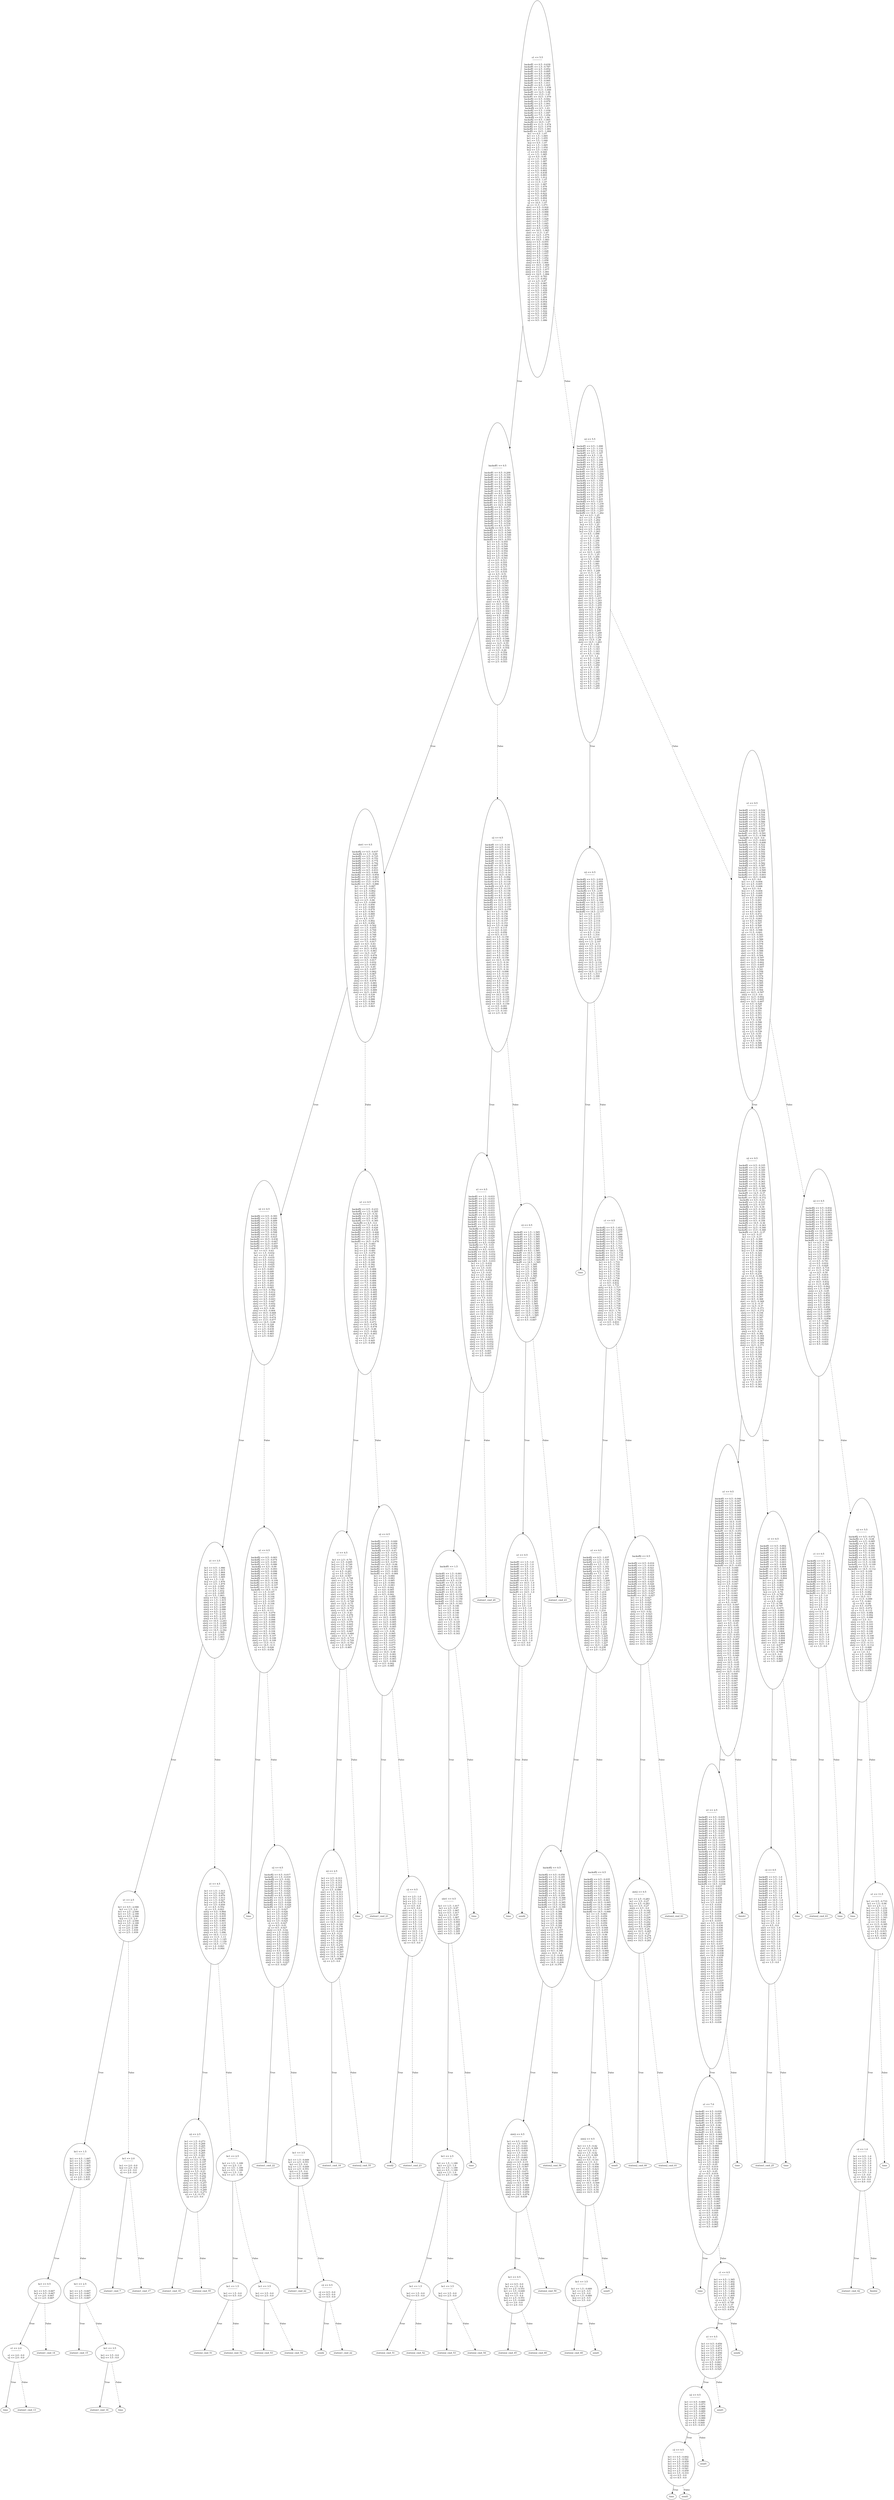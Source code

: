 digraph {
0 [label="s1 <= 5.5
--------------

backoff1 <= 0.5 : 0.639
backoff1 <= 1.5 : 0.787
backoff1 <= 2.5 : 0.852
backoff1 <= 3.5 : 0.895
backoff1 <= 4.5 : 0.928
backoff1 <= 5.5 : 0.954
backoff1 <= 6.5 : 0.976
backoff1 <= 7.5 : 0.995
backoff1 <= 8.5 : 1.011
backoff1 <= 9.5 : 1.025
backoff1 <= 10.5 : 1.038
backoff1 <= 11.5 : 1.049
backoff1 <= 12.5 : 1.06
backoff1 <= 13.5 : 1.07
backoff1 <= 14.5 : 1.079
backoff2 <= 0.5 : 0.942
backoff2 <= 1.5 : 0.979
backoff2 <= 2.5 : 1.001
backoff2 <= 3.5 : 1.017
backoff2 <= 4.5 : 1.03
backoff2 <= 5.5 : 1.039
backoff2 <= 6.5 : 1.047
backoff2 <= 7.5 : 1.054
backoff2 <= 8.5 : 1.06
backoff2 <= 9.5 : 1.065
backoff2 <= 10.5 : 1.07
backoff2 <= 11.5 : 1.074
backoff2 <= 12.5 : 1.078
backoff2 <= 13.5 : 1.081
backoff2 <= 14.5 : 1.084
bc1 <= 0.5 : 1.07
bc1 <= 1.5 : 1.065
bc1 <= 2.5 : 1.055
bc1 <= 3.5 : 1.046
bc2 <= 0.5 : 1.07
bc2 <= 1.5 : 1.065
bc2 <= 2.5 : 1.054
bc2 <= 3.5 : 1.043
c1 <= 0.5 : 0.949
c1 <= 1.5 : 1.085
c2 <= 0.5 : 0.95
c2 <= 1.5 : 1.085
s1 <= 2.0 : 1.087
s1 <= 3.5 : 1.086
s1 <= 4.5 : 1.053
s1 <= 5.5 : 0.632
s1 <= 6.5 : 0.802
s1 <= 7.5 : 0.838
s1 <= 8.5 : 0.893
s1 <= 9.5 : 1.012
s1 <= 10.5 : 1.07
s1 <= 11.5 : 1.07
s2 <= 2.0 : 1.087
s2 <= 3.5 : 1.079
s2 <= 4.5 : 1.056
s2 <= 5.5 : 0.647
s2 <= 6.5 : 0.822
s2 <= 7.5 : 0.858
s2 <= 8.5 : 0.894
s2 <= 9.5 : 1.012
s2 <= 10.5 : 1.07
s2 <= 11.5 : 1.071
slot1 <= 0.5 : 0.924
slot1 <= 1.5 : 0.965
slot1 <= 2.5 : 0.988
slot1 <= 3.5 : 1.004
slot1 <= 4.5 : 1.017
slot1 <= 5.5 : 1.028
slot1 <= 6.5 : 1.037
slot1 <= 7.5 : 1.045
slot1 <= 8.5 : 1.052
slot1 <= 9.5 : 1.059
slot1 <= 10.5 : 1.065
slot1 <= 11.5 : 1.07
slot1 <= 12.5 : 1.075
slot1 <= 13.5 : 1.079
slot1 <= 14.5 : 1.083
slot2 <= 0.5 : 0.955
slot2 <= 1.5 : 0.984
slot2 <= 2.5 : 1.003
slot2 <= 3.5 : 1.017
slot2 <= 4.5 : 1.028
slot2 <= 5.5 : 1.037
slot2 <= 6.5 : 1.045
slot2 <= 7.5 : 1.052
slot2 <= 8.5 : 1.058
slot2 <= 9.5 : 1.064
slot2 <= 10.5 : 1.069
slot2 <= 11.5 : 1.073
slot2 <= 12.5 : 1.077
slot2 <= 13.5 : 1.081
slot2 <= 14.5 : 1.084
x1 <= 0.5 : 0.783
x1 <= 1.5 : 0.952
x1 <= 2.5 : 0.97
x1 <= 3.5 : 0.987
x1 <= 4.5 : 1.005
x1 <= 5.5 : 1.022
x1 <= 6.5 : 1.039
x1 <= 7.5 : 1.055
x1 <= 8.5 : 1.071
x1 <= 9.5 : 1.086
x2 <= 0.5 : 0.814
x2 <= 1.5 : 0.954
x2 <= 2.5 : 0.983
x2 <= 3.5 : 0.988
x2 <= 4.5 : 1.005
x2 <= 5.5 : 1.022
x2 <= 6.5 : 1.039
x2 <= 7.5 : 1.055
x2 <= 8.5 : 1.071
x2 <= 9.5 : 1.086"];
1 [label="backoff1 <= 0.5
--------------

backoff1 <= 0.5 : 0.209
backoff1 <= 1.5 : 0.335
backoff1 <= 2.5 : 0.384
backoff1 <= 3.5 : 0.415
backoff1 <= 4.5 : 0.439
backoff1 <= 5.5 : 0.458
backoff1 <= 6.5 : 0.474
backoff1 <= 7.5 : 0.487
backoff1 <= 8.5 : 0.499
backoff1 <= 9.5 : 0.509
backoff1 <= 10.5 : 0.519
backoff1 <= 11.5 : 0.527
backoff1 <= 12.5 : 0.535
backoff1 <= 13.5 : 0.542
backoff1 <= 14.5 : 0.549
backoff2 <= 0.5 : 0.473
backoff2 <= 1.5 : 0.492
backoff2 <= 2.5 : 0.504
backoff2 <= 3.5 : 0.512
backoff2 <= 4.5 : 0.519
backoff2 <= 5.5 : 0.525
backoff2 <= 6.5 : 0.529
backoff2 <= 7.5 : 0.534
backoff2 <= 8.5 : 0.537
backoff2 <= 9.5 : 0.54
backoff2 <= 10.5 : 0.543
backoff2 <= 11.5 : 0.546
backoff2 <= 12.5 : 0.549
backoff2 <= 13.5 : 0.551
backoff2 <= 14.5 : 0.553
bc1 <= 0.5 : 0.555
bc1 <= 1.5 : 0.552
bc1 <= 2.5 : 0.549
bc1 <= 3.5 : 0.546
bc2 <= 0.5 : 0.554
bc2 <= 1.5 : 0.551
bc2 <= 2.5 : 0.546
bc2 <= 3.5 : 0.541
c2 <= 0.5 : 0.511
s1 <= 2.0 : 0.555
s1 <= 3.5 : 0.554
s1 <= 4.5 : 0.517
s2 <= 2.0 : 0.555
s2 <= 3.5 : 0.535
s2 <= 4.5 : 0.51
s2 <= 6.5 : 0.452
s2 <= 8.5 : 0.511
slot1 <= 0.5 : 0.528
slot1 <= 1.5 : 0.537
slot1 <= 2.5 : 0.541
slot1 <= 3.5 : 0.543
slot1 <= 4.5 : 0.545
slot1 <= 5.5 : 0.546
slot1 <= 6.5 : 0.547
slot1 <= 7.5 : 0.548
slot1 <= 8.5 : 0.55
slot1 <= 9.5 : 0.551
slot1 <= 10.5 : 0.552
slot1 <= 11.5 : 0.552
slot1 <= 12.5 : 0.553
slot1 <= 13.5 : 0.554
slot1 <= 14.5 : 0.555
slot2 <= 0.5 : 0.492
slot2 <= 1.5 : 0.508
slot2 <= 2.5 : 0.517
slot2 <= 3.5 : 0.524
slot2 <= 4.5 : 0.528
slot2 <= 5.5 : 0.532
slot2 <= 6.5 : 0.536
slot2 <= 7.5 : 0.539
slot2 <= 8.5 : 0.541
slot2 <= 9.5 : 0.544
slot2 <= 10.5 : 0.546
slot2 <= 11.5 : 0.548
slot2 <= 12.5 : 0.55
slot2 <= 13.5 : 0.552
slot2 <= 14.5 : 0.554
x1 <= 0.5 : 0.46
x1 <= 1.5 : 0.554
x1 <= 2.5 : 0.555
x2 <= 0.5 : 0.462
x2 <= 1.5 : 0.535
x2 <= 2.5 : 0.553"];
2 [label="slot1 <= 0.5
--------------

backoff2 <= 0.5 : 0.637
backoff2 <= 1.5 : 0.69
backoff2 <= 2.5 : 0.725
backoff2 <= 3.5 : 0.752
backoff2 <= 4.5 : 0.774
backoff2 <= 5.5 : 0.792
backoff2 <= 6.5 : 0.807
backoff2 <= 7.5 : 0.821
backoff2 <= 8.5 : 0.833
backoff2 <= 9.5 : 0.844
backoff2 <= 10.5 : 0.854
backoff2 <= 11.5 : 0.863
backoff2 <= 12.5 : 0.871
backoff2 <= 13.5 : 0.879
backoff2 <= 14.5 : 0.886
bc1 <= 0.5 : 0.887
bc1 <= 1.5 : 0.873
bc1 <= 2.5 : 0.862
bc1 <= 3.5 : 0.851
bc2 <= 0.5 : 0.885
bc2 <= 1.5 : 0.872
bc2 <= 2.5 : 0.86
bc2 <= 3.5 : 0.848
c2 <= 0.5 : 0.856
s1 <= 2.0 : 0.889
s1 <= 3.5 : 0.878
s1 <= 4.5 : 0.563
s2 <= 2.0 : 0.889
s2 <= 3.5 : 0.837
s2 <= 4.5 : 0.57
s2 <= 6.5 : 0.802
s2 <= 8.5 : 0.856
slot1 <= 0.5 : 0.502
slot1 <= 1.5 : 0.655
slot1 <= 2.5 : 0.709
slot1 <= 3.5 : 0.745
slot1 <= 4.5 : 0.768
slot1 <= 5.5 : 0.787
slot1 <= 6.5 : 0.803
slot1 <= 7.5 : 0.817
slot1 <= 8.5 : 0.83
slot1 <= 9.5 : 0.841
slot1 <= 10.5 : 0.852
slot1 <= 11.5 : 0.861
slot1 <= 12.5 : 0.87
slot1 <= 13.5 : 0.878
slot1 <= 14.5 : 0.886
slot2 <= 0.5 : 0.817
slot2 <= 1.5 : 0.832
slot2 <= 2.5 : 0.843
slot2 <= 3.5 : 0.85
slot2 <= 4.5 : 0.857
slot2 <= 5.5 : 0.862
slot2 <= 6.5 : 0.867
slot2 <= 7.5 : 0.871
slot2 <= 8.5 : 0.875
slot2 <= 9.5 : 0.878
slot2 <= 10.5 : 0.881
slot2 <= 11.5 : 0.884
slot2 <= 12.5 : 0.887
slot2 <= 13.5 : 0.889
slot2 <= 14.5 : 0.891
x1 <= 0.5 : 0.539
x1 <= 1.5 : 0.878
x1 <= 2.5 : 0.888
x2 <= 0.5 : 0.584
x2 <= 1.5 : 0.837
x2 <= 2.5 : 0.863"];
3 [label="s2 <= 4.5
--------------

backoff2 <= 0.5 : 0.393
backoff2 <= 1.5 : 0.449
backoff2 <= 2.5 : 0.489
backoff2 <= 3.5 : 0.519
backoff2 <= 4.5 : 0.543
backoff2 <= 5.5 : 0.564
backoff2 <= 6.5 : 0.582
backoff2 <= 7.5 : 0.598
backoff2 <= 8.5 : 0.612
backoff2 <= 9.5 : 0.625
backoff2 <= 10.5 : 0.636
backoff2 <= 11.5 : 0.647
backoff2 <= 12.5 : 0.657
backoff2 <= 13.5 : 0.666
backoff2 <= 14.5 : 0.675
bc1 <= 0.5 : 0.63
bc1 <= 1.5 : 0.632
bc1 <= 2.5 : 0.63
bc1 <= 3.5 : 0.635
bc2 <= 0.5 : 0.612
bc2 <= 1.5 : 0.622
bc2 <= 2.5 : 0.625
bc2 <= 3.5 : 0.635
c2 <= 0.5 : 0.683
s1 <= 2.0 : 0.648
s1 <= 3.5 : 0.558
s1 <= 4.5 : 0.328
s2 <= 2.0 : 0.648
s2 <= 3.5 : 0.483
s2 <= 4.5 : 0.293
s2 <= 6.5 : 0.622
s2 <= 8.5 : 0.683
slot2 <= 0.5 : 0.582
slot2 <= 1.5 : 0.612
slot2 <= 2.5 : 0.626
slot2 <= 3.5 : 0.637
slot2 <= 4.5 : 0.643
slot2 <= 5.5 : 0.647
slot2 <= 6.5 : 0.652
slot2 <= 7.5 : 0.656
slot2 <= 8.5 : 0.66
slot2 <= 9.5 : 0.664
slot2 <= 10.5 : 0.668
slot2 <= 11.5 : 0.671
slot2 <= 12.5 : 0.674
slot2 <= 13.5 : 0.677
slot2 <= 14.5 : 0.68
x1 <= 0.5 : 0.328
x1 <= 1.5 : 0.558
x1 <= 2.5 : 0.639
x2 <= 0.5 : 0.465
x2 <= 1.5 : 0.483
x2 <= 2.5 : 0.621"];
4 [label="s1 <= 3.5
--------------

bc1 <= 0.5 : 1.986
bc1 <= 1.5 : 1.915
bc1 <= 2.5 : 1.864
bc1 <= 3.5 : 1.849
bc2 <= 0.5 : 1.985
bc2 <= 1.5 : 1.91
bc2 <= 2.5 : 1.876
bc2 <= 3.5 : 1.879
s1 <= 2.0 : 2.095
s1 <= 3.5 : 1.565
s1 <= 4.5 : 1.832
s2 <= 2.0 : 2.095
s2 <= 3.5 : 1.803
slot2 <= 0.5 : 1.862
slot2 <= 1.5 : 1.915
slot2 <= 2.5 : 1.963
slot2 <= 3.5 : 2.007
slot2 <= 4.5 : 2.048
slot2 <= 5.5 : 2.086
slot2 <= 6.5 : 2.121
slot2 <= 7.5 : 2.154
slot2 <= 8.5 : 2.185
slot2 <= 9.5 : 2.215
slot2 <= 10.5 : 2.243
slot2 <= 11.5 : 2.269
slot2 <= 12.5 : 2.295
slot2 <= 13.5 : 2.319
slot2 <= 14.5 : 2.342
x1 <= 1.0 : 1.565
x1 <= 2.5 : 2.035
x2 <= 1.0 : 1.803
x2 <= 2.5 : 1.925"];
5 [label="x1 <= 2.5
--------------

bc1 <= 0.5 : 2.046
bc1 <= 1.5 : 2.0
bc1 <= 2.5 : 2.046
bc1 <= 3.5 : 2.189
bc2 <= 0.5 : 2.046
bc2 <= 1.5 : 2.0
bc2 <= 2.5 : 2.046
bc2 <= 3.5 : 2.189
s1 <= 2.0 : 2.189
s2 <= 2.0 : 2.189
x1 <= 2.5 : 1.939
x2 <= 2.5 : 1.939"];
6 [label="bc1 <= 1.5
--------------

bc1 <= 0.5 : 1.667
bc1 <= 1.5 : 1.585
bc1 <= 2.5 : 1.667
bc1 <= 3.5 : 1.935
bc2 <= 0.5 : 1.667
bc2 <= 1.5 : 1.585
bc2 <= 2.5 : 1.667
bc2 <= 3.5 : 1.935
s1 <= 2.0 : 1.935
s2 <= 2.0 : 1.935"];
7 [label="bc1 <= 0.5
--------------

bc1 <= 0.5 : 0.667
bc2 <= 0.5 : 0.667
s1 <= 2.0 : 0.667
s2 <= 2.0 : 0.667"];
8 [label="s1 <= 2.0
--------------

s1 <= 2.0 : 0.0
s2 <= 2.0 : 0.0"];
9 [label="time"];
8 -> 9 [label="True"];
10 [label="station1_cmd_13"];
8 -> 10 [style="dashed", label="False"];
7 -> 8 [label="True"];
11 [label="station1_cmd_14"];
7 -> 11 [style="dashed", label="False"];
6 -> 7 [label="True"];
12 [label="bc1 <= 2.5
--------------

bc1 <= 2.5 : 0.667
bc1 <= 3.5 : 0.667
bc2 <= 2.5 : 0.667
bc2 <= 3.5 : 0.667"];
13 [label="station1_cmd_15"];
12 -> 13 [label="True"];
14 [label="bc1 <= 3.5
--------------

bc1 <= 3.5 : 0.0
bc2 <= 3.5 : 0.0"];
15 [label="station1_cmd_16"];
14 -> 15 [label="True"];
16 [label="time"];
14 -> 16 [style="dashed", label="False"];
12 -> 14 [style="dashed", label="False"];
6 -> 12 [style="dashed", label="False"];
5 -> 6 [label="True"];
17 [label="bc1 <= 2.0
--------------

bc1 <= 2.0 : 0.0
bc2 <= 2.0 : 0.0
s1 <= 2.0 : 0.0
s2 <= 2.0 : 0.0"];
18 [label="station1_cmd_7"];
17 -> 18 [label="True"];
19 [label="station1_cmd_17"];
17 -> 19 [style="dashed", label="False"];
5 -> 17 [style="dashed", label="False"];
4 -> 5 [label="True"];
20 [label="s1 <= 4.5
--------------

bc1 <= 1.5 : 1.013
bc1 <= 2.5 : 0.927
bc1 <= 3.5 : 0.879
bc2 <= 0.5 : 1.013
bc2 <= 1.5 : 0.927
bc2 <= 2.5 : 0.879
bc2 <= 3.5 : 0.859
s1 <= 4.5 : 0.552
s2 <= 3.5 : 0.821
slot2 <= 0.5 : 0.864
slot2 <= 1.5 : 0.902
slot2 <= 2.5 : 0.935
slot2 <= 3.5 : 0.964
slot2 <= 4.5 : 0.991
slot2 <= 5.5 : 1.015
slot2 <= 6.5 : 1.038
slot2 <= 7.5 : 1.059
slot2 <= 8.5 : 1.078
slot2 <= 9.5 : 1.096
slot2 <= 10.5 : 1.113
slot2 <= 11.5 : 1.13
slot2 <= 12.5 : 1.145
slot2 <= 13.5 : 1.159
slot2 <= 14.5 : 1.173
x2 <= 1.0 : 0.821
x2 <= 2.5 : 0.944"];
21 [label="x2 <= 2.5
--------------

bc1 <= 1.5 : 0.273
bc1 <= 2.5 : 0.269
bc1 <= 3.5 : 0.265
bc2 <= 0.5 : 0.273
bc2 <= 1.5 : 0.269
bc2 <= 2.5 : 0.265
bc2 <= 3.5 : 0.261
s2 <= 3.5 : 0.172
slot2 <= 0.5 : 0.186
slot2 <= 1.5 : 0.197
slot2 <= 2.5 : 0.207
slot2 <= 3.5 : 0.216
slot2 <= 4.5 : 0.223
slot2 <= 5.5 : 0.23
slot2 <= 6.5 : 0.236
slot2 <= 7.5 : 0.242
slot2 <= 8.5 : 0.247
slot2 <= 9.5 : 0.252
slot2 <= 10.5 : 0.257
slot2 <= 11.5 : 0.261
slot2 <= 12.5 : 0.265
slot2 <= 13.5 : 0.269
slot2 <= 14.5 : 0.273
x2 <= 1.0 : 0.172
x2 <= 2.5 : 0.0"];
22 [label="station1_cmd_18"];
21 -> 22 [label="True"];
23 [label="station2_cmd_55"];
21 -> 23 [style="dashed", label="False"];
20 -> 21 [label="True"];
24 [label="bc1 <= 2.5
--------------

bc1 <= 1.5 : 1.189
bc1 <= 2.5 : 1.0
bc1 <= 3.5 : 1.189
bc2 <= 0.5 : 1.189
bc2 <= 1.5 : 1.0
bc2 <= 2.5 : 1.189"];
25 [label="bc1 <= 1.5
--------------

bc1 <= 1.5 : 0.0
bc2 <= 0.5 : 0.0"];
26 [label="station2_cmd_51"];
25 -> 26 [label="True"];
27 [label="station2_cmd_52"];
25 -> 27 [style="dashed", label="False"];
24 -> 25 [label="True"];
28 [label="bc1 <= 3.5
--------------

bc1 <= 3.5 : 0.0
bc2 <= 2.5 : 0.0"];
29 [label="station2_cmd_53"];
28 -> 29 [label="True"];
30 [label="station2_cmd_54"];
28 -> 30 [style="dashed", label="False"];
24 -> 28 [style="dashed", label="False"];
20 -> 24 [style="dashed", label="False"];
4 -> 20 [style="dashed", label="False"];
3 -> 4 [label="True"];
31 [label="x1 <= 0.5
--------------

backoff2 <= 0.5 : 0.063
backoff2 <= 1.5 : 0.074
backoff2 <= 2.5 : 0.081
backoff2 <= 3.5 : 0.086
backoff2 <= 4.5 : 0.09
backoff2 <= 5.5 : 0.093
backoff2 <= 6.5 : 0.096
backoff2 <= 7.5 : 0.098
backoff2 <= 8.5 : 0.101
backoff2 <= 9.5 : 0.102
backoff2 <= 10.5 : 0.104
backoff2 <= 11.5 : 0.106
backoff2 <= 12.5 : 0.107
backoff2 <= 13.5 : 0.109
backoff2 <= 14.5 : 0.11
bc1 <= 1.5 : 0.107
bc1 <= 2.5 : 0.105
bc1 <= 3.5 : 0.104
bc2 <= 1.5 : 0.107
bc2 <= 2.5 : 0.105
bc2 <= 3.5 : 0.104
c2 <= 0.5 : 0.111
s2 <= 6.5 : 0.033
s2 <= 8.5 : 0.111
slot2 <= 0.5 : 0.079
slot2 <= 1.5 : 0.089
slot2 <= 2.5 : 0.094
slot2 <= 3.5 : 0.098
slot2 <= 4.5 : 0.099
slot2 <= 5.5 : 0.101
slot2 <= 6.5 : 0.102
slot2 <= 7.5 : 0.103
slot2 <= 8.5 : 0.104
slot2 <= 9.5 : 0.106
slot2 <= 10.5 : 0.107
slot2 <= 11.5 : 0.108
slot2 <= 12.5 : 0.109
slot2 <= 13.5 : 0.11
slot2 <= 14.5 : 0.11
x1 <= 0.5 : 0.026
x2 <= 0.5 : 0.036"];
32 [label="time"];
31 -> 32 [label="True"];
33 [label="s2 <= 6.5
--------------

backoff2 <= 0.5 : 0.017
backoff2 <= 1.5 : 0.019
backoff2 <= 2.5 : 0.02
backoff2 <= 3.5 : 0.022
backoff2 <= 4.5 : 0.022
backoff2 <= 5.5 : 0.023
backoff2 <= 6.5 : 0.024
backoff2 <= 7.5 : 0.024
backoff2 <= 8.5 : 0.025
backoff2 <= 9.5 : 0.025
backoff2 <= 10.5 : 0.025
backoff2 <= 11.5 : 0.026
backoff2 <= 12.5 : 0.026
backoff2 <= 13.5 : 0.026
backoff2 <= 14.5 : 0.027
bc1 <= 1.5 : 0.027
bc1 <= 2.5 : 0.026
bc1 <= 3.5 : 0.025
bc2 <= 1.5 : 0.027
bc2 <= 2.5 : 0.026
bc2 <= 3.5 : 0.025
c2 <= 0.5 : 0.027
s2 <= 6.5 : 0.01
s2 <= 8.5 : 0.027
slot2 <= 0.5 : 0.02
slot2 <= 1.5 : 0.022
slot2 <= 2.5 : 0.023
slot2 <= 3.5 : 0.024
slot2 <= 4.5 : 0.024
slot2 <= 5.5 : 0.025
slot2 <= 6.5 : 0.025
slot2 <= 7.5 : 0.025
slot2 <= 8.5 : 0.025
slot2 <= 9.5 : 0.026
slot2 <= 10.5 : 0.026
slot2 <= 11.5 : 0.026
slot2 <= 12.5 : 0.026
slot2 <= 13.5 : 0.026
slot2 <= 14.5 : 0.027
x2 <= 0.5 : 0.027"];
34 [label="station1_cmd_22"];
33 -> 34 [label="True"];
35 [label="bc1 <= 3.5
--------------

bc1 <= 1.5 : 0.649
bc1 <= 2.5 : 0.551
bc1 <= 3.5 : 0.4
bc2 <= 1.5 : 0.649
bc2 <= 2.5 : 0.551
bc2 <= 3.5 : 0.4
c2 <= 0.5 : 0.649
s2 <= 8.5 : 0.649
x2 <= 0.5 : 0.649"];
36 [label="station1_cmd_22"];
35 -> 36 [label="True"];
37 [label="c2 <= 0.5
--------------

c2 <= 0.5 : 0.0
s2 <= 8.5 : 0.0
x2 <= 0.5 : 0.0"];
38 [label="send2"];
37 -> 38 [label="True"];
39 [label="station1_cmd_22"];
37 -> 39 [style="dashed", label="False"];
35 -> 37 [style="dashed", label="False"];
33 -> 35 [style="dashed", label="False"];
31 -> 33 [style="dashed", label="False"];
3 -> 31 [style="dashed", label="False"];
2 -> 3 [label="True"];
40 [label="x1 <= 0.5
--------------

backoff2 <= 0.5 : 0.233
backoff2 <= 1.5 : 0.285
backoff2 <= 2.5 : 0.32
backoff2 <= 3.5 : 0.346
backoff2 <= 4.5 : 0.367
backoff2 <= 5.5 : 0.385
backoff2 <= 6.5 : 0.4
backoff2 <= 7.5 : 0.414
backoff2 <= 8.5 : 0.426
backoff2 <= 9.5 : 0.436
backoff2 <= 10.5 : 0.446
backoff2 <= 11.5 : 0.455
backoff2 <= 12.5 : 0.463
backoff2 <= 13.5 : 0.471
backoff2 <= 14.5 : 0.478
bc1 <= 2.5 : 0.483
bc1 <= 3.5 : 0.479
bc2 <= 1.5 : 0.484
bc2 <= 2.5 : 0.481
bc2 <= 3.5 : 0.476
c2 <= 0.5 : 0.445
s1 <= 4.5 : 0.156
s2 <= 3.5 : 0.445
s2 <= 4.5 : 0.168
s2 <= 6.5 : 0.392
s2 <= 8.5 : 0.445
slot1 <= 1.5 : 0.484
slot1 <= 2.5 : 0.484
slot1 <= 3.5 : 0.483
slot1 <= 4.5 : 0.484
slot1 <= 5.5 : 0.484
slot1 <= 6.5 : 0.484
slot1 <= 7.5 : 0.484
slot1 <= 8.5 : 0.484
slot1 <= 9.5 : 0.484
slot1 <= 10.5 : 0.484
slot1 <= 11.5 : 0.485
slot1 <= 12.5 : 0.485
slot1 <= 13.5 : 0.485
slot1 <= 14.5 : 0.485
slot2 <= 0.5 : 0.419
slot2 <= 1.5 : 0.435
slot2 <= 2.5 : 0.445
slot2 <= 3.5 : 0.452
slot2 <= 4.5 : 0.457
slot2 <= 5.5 : 0.461
slot2 <= 6.5 : 0.465
slot2 <= 7.5 : 0.468
slot2 <= 8.5 : 0.471
slot2 <= 9.5 : 0.473
slot2 <= 10.5 : 0.476
slot2 <= 11.5 : 0.478
slot2 <= 12.5 : 0.48
slot2 <= 13.5 : 0.482
slot2 <= 14.5 : 0.483
x1 <= 0.5 : 0.13
x2 <= 0.5 : 0.167
x2 <= 1.5 : 0.445
x2 <= 2.5 : 0.458"];
41 [label="s1 <= 4.5
--------------

bc1 <= 2.5 : 0.74
bc1 <= 3.5 : 0.695
bc2 <= 1.5 : 0.749
bc2 <= 2.5 : 0.724
bc2 <= 3.5 : 0.647
s1 <= 4.5 : 0.281
s2 <= 3.5 : 0.527
s2 <= 6.0 : 0.507
slot1 <= 1.5 : 0.744
slot1 <= 2.5 : 0.74
slot1 <= 3.5 : 0.735
slot1 <= 4.5 : 0.737
slot1 <= 5.5 : 0.738
slot1 <= 6.5 : 0.738
slot1 <= 7.5 : 0.738
slot1 <= 8.5 : 0.741
slot1 <= 9.5 : 0.744
slot1 <= 10.5 : 0.746
slot1 <= 11.5 : 0.748
slot1 <= 12.5 : 0.75
slot1 <= 13.5 : 0.752
slot1 <= 14.5 : 0.753
slot2 <= 0.5 : 0.367
slot2 <= 1.5 : 0.43
slot2 <= 2.5 : 0.478
slot2 <= 3.5 : 0.517
slot2 <= 4.5 : 0.55
slot2 <= 5.5 : 0.579
slot2 <= 6.5 : 0.605
slot2 <= 7.5 : 0.627
slot2 <= 8.5 : 0.648
slot2 <= 9.5 : 0.667
slot2 <= 10.5 : 0.684
slot2 <= 11.5 : 0.7
slot2 <= 12.5 : 0.715
slot2 <= 13.5 : 0.729
slot2 <= 14.5 : 0.742
x2 <= 1.0 : 0.527
x2 <= 2.5 : 0.465"];
42 [label="x2 <= 2.5
--------------

bc1 <= 2.5 : 0.313
bc1 <= 3.5 : 0.312
bc2 <= 1.5 : 0.313
bc2 <= 2.5 : 0.312
bc2 <= 3.5 : 0.309
s2 <= 3.5 : 0.096
slot1 <= 1.5 : 0.313
slot1 <= 2.5 : 0.313
slot1 <= 3.5 : 0.313
slot1 <= 4.5 : 0.313
slot1 <= 5.5 : 0.313
slot1 <= 6.5 : 0.313
slot1 <= 7.5 : 0.313
slot1 <= 8.5 : 0.313
slot1 <= 9.5 : 0.313
slot1 <= 10.5 : 0.313
slot1 <= 11.5 : 0.313
slot1 <= 12.5 : 0.313
slot1 <= 13.5 : 0.313
slot1 <= 14.5 : 0.313
slot2 <= 0.5 : 0.146
slot2 <= 1.5 : 0.176
slot2 <= 2.5 : 0.199
slot2 <= 3.5 : 0.216
slot2 <= 4.5 : 0.23
slot2 <= 5.5 : 0.242
slot2 <= 6.5 : 0.253
slot2 <= 7.5 : 0.262
slot2 <= 8.5 : 0.271
slot2 <= 9.5 : 0.278
slot2 <= 10.5 : 0.285
slot2 <= 11.5 : 0.291
slot2 <= 12.5 : 0.297
slot2 <= 13.5 : 0.303
slot2 <= 14.5 : 0.308
x2 <= 1.0 : 0.096
x2 <= 2.5 : 0.0"];
43 [label="station1_cmd_18"];
42 -> 43 [label="True"];
44 [label="station2_cmd_55"];
42 -> 44 [style="dashed", label="False"];
41 -> 42 [label="True"];
45 [label="time"];
41 -> 45 [style="dashed", label="False"];
40 -> 41 [label="True"];
46 [label="s2 <= 6.5
--------------

backoff2 <= 0.5 : 0.049
backoff2 <= 1.5 : 0.058
backoff2 <= 2.5 : 0.063
backoff2 <= 3.5 : 0.067
backoff2 <= 4.5 : 0.07
backoff2 <= 5.5 : 0.072
backoff2 <= 6.5 : 0.074
backoff2 <= 7.5 : 0.076
backoff2 <= 8.5 : 0.077
backoff2 <= 9.5 : 0.079
backoff2 <= 10.5 : 0.08
backoff2 <= 11.5 : 0.081
backoff2 <= 12.5 : 0.082
backoff2 <= 13.5 : 0.083
backoff2 <= 14.5 : 0.084
bc1 <= 2.5 : 0.084
bc1 <= 3.5 : 0.083
bc2 <= 1.5 : 0.085
bc2 <= 2.5 : 0.084
bc2 <= 3.5 : 0.083
c2 <= 0.5 : 0.042
s2 <= 4.0 : 0.085
s2 <= 6.5 : 0.009
s2 <= 8.5 : 0.042
slot1 <= 1.5 : 0.085
slot1 <= 2.5 : 0.085
slot1 <= 3.5 : 0.084
slot1 <= 4.5 : 0.085
slot1 <= 5.5 : 0.085
slot1 <= 6.5 : 0.085
slot1 <= 7.5 : 0.085
slot1 <= 8.5 : 0.085
slot1 <= 9.5 : 0.085
slot1 <= 10.5 : 0.085
slot1 <= 11.5 : 0.085
slot1 <= 12.5 : 0.085
slot1 <= 13.5 : 0.085
slot1 <= 14.5 : 0.085
slot2 <= 0.5 : 0.052
slot2 <= 1.5 : 0.06
slot2 <= 2.5 : 0.065
slot2 <= 3.5 : 0.069
slot2 <= 4.5 : 0.071
slot2 <= 5.5 : 0.073
slot2 <= 6.5 : 0.075
slot2 <= 7.5 : 0.077
slot2 <= 8.5 : 0.078
slot2 <= 9.5 : 0.079
slot2 <= 10.5 : 0.08
slot2 <= 11.5 : 0.081
slot2 <= 12.5 : 0.082
slot2 <= 13.5 : 0.083
slot2 <= 14.5 : 0.084
x2 <= 0.5 : 0.042
x2 <= 2.0 : 0.085"];
47 [label="station1_cmd_21"];
46 -> 47 [label="True"];
48 [label="c2 <= 0.5
--------------

bc1 <= 2.5 : 1.0
bc1 <= 3.5 : 1.0
bc2 <= 2.5 : 1.0
bc2 <= 3.5 : 1.0
c2 <= 0.5 : 0.0
s2 <= 8.5 : 0.0
slot1 <= 1.5 : 1.0
slot1 <= 2.5 : 1.0
slot1 <= 3.5 : 1.0
slot1 <= 4.5 : 1.0
slot1 <= 5.5 : 1.0
slot1 <= 6.5 : 1.0
slot1 <= 7.5 : 1.0
slot1 <= 8.5 : 1.0
slot1 <= 9.5 : 1.0
slot1 <= 10.5 : 1.0
slot1 <= 11.5 : 1.0
slot1 <= 12.5 : 1.0
slot1 <= 13.5 : 1.0
slot1 <= 14.5 : 1.0
x2 <= 0.5 : 0.0"];
49 [label="send2"];
48 -> 49 [label="True"];
50 [label="station1_cmd_23"];
48 -> 50 [style="dashed", label="False"];
46 -> 48 [style="dashed", label="False"];
40 -> 46 [style="dashed", label="False"];
2 -> 40 [style="dashed", label="False"];
1 -> 2 [label="True"];
51 [label="s2 <= 6.5
--------------

backoff1 <= 1.5 : 0.16
backoff1 <= 2.5 : 0.16
backoff1 <= 3.5 : 0.16
backoff1 <= 4.5 : 0.16
backoff1 <= 5.5 : 0.16
backoff1 <= 6.5 : 0.16
backoff1 <= 7.5 : 0.16
backoff1 <= 8.5 : 0.16
backoff1 <= 9.5 : 0.16
backoff1 <= 10.5 : 0.16
backoff1 <= 11.5 : 0.16
backoff1 <= 12.5 : 0.16
backoff1 <= 13.5 : 0.16
backoff1 <= 14.5 : 0.16
backoff2 <= 0.5 : 0.092
backoff2 <= 1.5 : 0.108
backoff2 <= 2.5 : 0.118
backoff2 <= 3.5 : 0.125
backoff2 <= 4.5 : 0.13
backoff2 <= 5.5 : 0.135
backoff2 <= 6.5 : 0.139
backoff2 <= 7.5 : 0.142
backoff2 <= 8.5 : 0.145
backoff2 <= 9.5 : 0.148
backoff2 <= 10.5 : 0.151
backoff2 <= 11.5 : 0.153
backoff2 <= 12.5 : 0.155
backoff2 <= 13.5 : 0.157
backoff2 <= 14.5 : 0.159
bc1 <= 1.5 : 0.159
bc1 <= 2.5 : 0.156
bc1 <= 3.5 : 0.154
bc2 <= 0.5 : 0.159
bc2 <= 1.5 : 0.157
bc2 <= 2.5 : 0.153
bc2 <= 3.5 : 0.148
c2 <= 0.5 : 0.115
s2 <= 4.0 : 0.143
s2 <= 6.5 : 0.056
s2 <= 8.5 : 0.115
slot1 <= 0.5 : 0.159
slot1 <= 1.5 : 0.158
slot1 <= 2.5 : 0.158
slot1 <= 3.5 : 0.158
slot1 <= 4.5 : 0.158
slot1 <= 5.5 : 0.158
slot1 <= 6.5 : 0.158
slot1 <= 7.5 : 0.158
slot1 <= 8.5 : 0.159
slot1 <= 9.5 : 0.159
slot1 <= 10.5 : 0.159
slot1 <= 11.5 : 0.16
slot1 <= 12.5 : 0.16
slot1 <= 13.5 : 0.16
slot1 <= 14.5 : 0.16
slot2 <= 0.5 : 0.098
slot2 <= 1.5 : 0.114
slot2 <= 2.5 : 0.123
slot2 <= 3.5 : 0.13
slot2 <= 4.5 : 0.134
slot2 <= 5.5 : 0.138
slot2 <= 6.5 : 0.141
slot2 <= 7.5 : 0.144
slot2 <= 8.5 : 0.147
slot2 <= 9.5 : 0.149
slot2 <= 10.5 : 0.151
slot2 <= 11.5 : 0.154
slot2 <= 12.5 : 0.155
slot2 <= 13.5 : 0.157
slot2 <= 14.5 : 0.159
x1 <= 0.5 : 0.091
x2 <= 0.5 : 0.088
x2 <= 1.5 : 0.143
x2 <= 2.5 : 0.16"];
52 [label="x1 <= 0.5
--------------

backoff1 <= 1.5 : 0.033
backoff1 <= 2.5 : 0.033
backoff1 <= 3.5 : 0.033
backoff1 <= 4.5 : 0.033
backoff1 <= 5.5 : 0.033
backoff1 <= 6.5 : 0.033
backoff1 <= 7.5 : 0.033
backoff1 <= 8.5 : 0.033
backoff1 <= 9.5 : 0.033
backoff1 <= 10.5 : 0.033
backoff1 <= 11.5 : 0.033
backoff1 <= 12.5 : 0.033
backoff1 <= 13.5 : 0.033
backoff1 <= 14.5 : 0.033
backoff2 <= 0.5 : 0.02
backoff2 <= 1.5 : 0.023
backoff2 <= 2.5 : 0.025
backoff2 <= 3.5 : 0.026
backoff2 <= 4.5 : 0.027
backoff2 <= 5.5 : 0.028
backoff2 <= 6.5 : 0.029
backoff2 <= 7.5 : 0.03
backoff2 <= 8.5 : 0.03
backoff2 <= 9.5 : 0.031
backoff2 <= 10.5 : 0.031
backoff2 <= 11.5 : 0.032
backoff2 <= 12.5 : 0.032
backoff2 <= 13.5 : 0.032
backoff2 <= 14.5 : 0.033
bc1 <= 1.5 : 0.032
bc1 <= 2.5 : 0.031
bc1 <= 3.5 : 0.03
bc2 <= 0.5 : 0.032
bc2 <= 1.5 : 0.03
bc2 <= 2.5 : 0.027
bc2 <= 3.5 : 0.021
s2 <= 4.0 : 0.007
slot1 <= 0.5 : 0.032
slot1 <= 1.5 : 0.032
slot1 <= 2.5 : 0.032
slot1 <= 3.5 : 0.031
slot1 <= 4.5 : 0.031
slot1 <= 5.5 : 0.031
slot1 <= 6.5 : 0.031
slot1 <= 7.5 : 0.03
slot1 <= 8.5 : 0.031
slot1 <= 9.5 : 0.031
slot1 <= 10.5 : 0.031
slot1 <= 11.5 : 0.032
slot1 <= 12.5 : 0.032
slot1 <= 13.5 : 0.032
slot1 <= 14.5 : 0.033
slot2 <= 0.5 : 0.021
slot2 <= 1.5 : 0.024
slot2 <= 2.5 : 0.026
slot2 <= 3.5 : 0.027
slot2 <= 4.5 : 0.028
slot2 <= 5.5 : 0.029
slot2 <= 6.5 : 0.03
slot2 <= 7.5 : 0.03
slot2 <= 8.5 : 0.031
slot2 <= 9.5 : 0.031
slot2 <= 10.5 : 0.031
slot2 <= 11.5 : 0.032
slot2 <= 12.5 : 0.032
slot2 <= 13.5 : 0.032
slot2 <= 14.5 : 0.033
x1 <= 0.5 : 0.001
x2 <= 1.5 : 0.007
x2 <= 2.5 : 0.033"];
53 [label="backoff1 <= 1.5
--------------

backoff1 <= 1.5 : 0.091
backoff1 <= 2.5 : 0.111
backoff1 <= 3.5 : 0.122
backoff1 <= 4.5 : 0.13
backoff1 <= 5.5 : 0.136
backoff1 <= 6.5 : 0.14
backoff1 <= 7.5 : 0.145
backoff1 <= 8.5 : 0.148
backoff1 <= 9.5 : 0.151
backoff1 <= 10.5 : 0.154
backoff1 <= 11.5 : 0.156
backoff1 <= 12.5 : 0.159
backoff1 <= 13.5 : 0.161
backoff1 <= 14.5 : 0.163
bc1 <= 1.5 : 0.146
bc1 <= 2.5 : 0.141
bc1 <= 3.5 : 0.146
bc2 <= 0.5 : 0.146
bc2 <= 1.5 : 0.141
bc2 <= 2.5 : 0.146
slot1 <= 0.5 : 0.13
slot1 <= 1.5 : 0.145
slot1 <= 2.5 : 0.151
slot1 <= 3.5 : 0.156
slot1 <= 4.5 : 0.159
slot1 <= 5.5 : 0.161
slot1 <= 6.5 : 0.163"];
54 [label="slot1 <= 0.5
--------------

bc1 <= 1.5 : 1.017
bc1 <= 2.5 : 0.97
bc1 <= 3.5 : 1.067
bc2 <= 0.5 : 1.017
bc2 <= 1.5 : 0.97
bc2 <= 2.5 : 1.067
slot1 <= 0.5 : 0.533
slot1 <= 1.5 : 0.993
slot1 <= 2.5 : 1.128
slot1 <= 3.5 : 1.227
slot1 <= 4.5 : 1.268
slot1 <= 5.5 : 1.305
slot1 <= 6.5 : 1.339"];
55 [label="bc1 <= 2.5
--------------

bc1 <= 1.5 : 1.189
bc1 <= 2.5 : 1.0
bc1 <= 3.5 : 1.189
bc2 <= 0.5 : 1.189
bc2 <= 1.5 : 1.0
bc2 <= 2.5 : 1.189"];
56 [label="bc1 <= 1.5
--------------

bc1 <= 1.5 : 0.0
bc2 <= 0.5 : 0.0"];
57 [label="station2_cmd_51"];
56 -> 57 [label="True"];
58 [label="station2_cmd_52"];
56 -> 58 [style="dashed", label="False"];
55 -> 56 [label="True"];
59 [label="bc1 <= 3.5
--------------

bc1 <= 3.5 : 0.0
bc2 <= 2.5 : 0.0"];
60 [label="station2_cmd_53"];
59 -> 60 [label="True"];
61 [label="station2_cmd_54"];
59 -> 61 [style="dashed", label="False"];
55 -> 59 [style="dashed", label="False"];
54 -> 55 [label="True"];
62 [label="time"];
54 -> 62 [style="dashed", label="False"];
53 -> 54 [label="True"];
63 [label="time"];
53 -> 63 [style="dashed", label="False"];
52 -> 53 [label="True"];
64 [label="station1_cmd_20"];
52 -> 64 [style="dashed", label="False"];
51 -> 52 [label="True"];
65 [label="c2 <= 0.5
--------------

backoff1 <= 1.5 : 1.585
backoff1 <= 2.5 : 1.585
backoff1 <= 3.5 : 1.585
backoff1 <= 4.5 : 1.585
backoff1 <= 5.5 : 1.585
backoff1 <= 6.5 : 1.585
backoff1 <= 7.5 : 1.585
backoff1 <= 8.5 : 1.585
backoff1 <= 9.5 : 1.585
backoff1 <= 10.5 : 1.585
backoff1 <= 11.5 : 1.585
backoff1 <= 12.5 : 1.585
backoff1 <= 13.5 : 1.585
backoff1 <= 14.5 : 1.585
bc1 <= 1.5 : 1.585
bc1 <= 2.5 : 1.585
bc1 <= 3.5 : 1.585
bc2 <= 1.5 : 1.585
bc2 <= 2.5 : 1.585
bc2 <= 3.5 : 1.585
c2 <= 0.5 : 0.667
s2 <= 8.5 : 0.667
slot1 <= 0.5 : 1.585
slot1 <= 1.5 : 1.585
slot1 <= 2.5 : 1.585
slot1 <= 3.5 : 1.585
slot1 <= 4.5 : 1.585
slot1 <= 5.5 : 1.585
slot1 <= 6.5 : 1.585
slot1 <= 7.5 : 1.585
slot1 <= 8.5 : 1.585
slot1 <= 9.5 : 1.585
slot1 <= 10.5 : 1.585
slot1 <= 11.5 : 1.585
slot1 <= 12.5 : 1.585
slot1 <= 13.5 : 1.585
slot1 <= 14.5 : 1.585
x1 <= 0.5 : 0.667
x2 <= 0.5 : 0.667"];
66 [label="x1 <= 0.5
--------------

backoff1 <= 1.5 : 1.0
backoff1 <= 2.5 : 1.0
backoff1 <= 3.5 : 1.0
backoff1 <= 4.5 : 1.0
backoff1 <= 5.5 : 1.0
backoff1 <= 6.5 : 1.0
backoff1 <= 7.5 : 1.0
backoff1 <= 8.5 : 1.0
backoff1 <= 9.5 : 1.0
backoff1 <= 10.5 : 1.0
backoff1 <= 11.5 : 1.0
backoff1 <= 12.5 : 1.0
backoff1 <= 13.5 : 1.0
backoff1 <= 14.5 : 1.0
bc1 <= 1.5 : 1.0
bc1 <= 2.5 : 1.0
bc1 <= 3.5 : 1.0
bc2 <= 1.5 : 1.0
bc2 <= 2.5 : 1.0
bc2 <= 3.5 : 1.0
slot1 <= 0.5 : 1.0
slot1 <= 1.5 : 1.0
slot1 <= 2.5 : 1.0
slot1 <= 3.5 : 1.0
slot1 <= 4.5 : 1.0
slot1 <= 5.5 : 1.0
slot1 <= 6.5 : 1.0
slot1 <= 7.5 : 1.0
slot1 <= 8.5 : 1.0
slot1 <= 9.5 : 1.0
slot1 <= 10.5 : 1.0
slot1 <= 11.5 : 1.0
slot1 <= 12.5 : 1.0
slot1 <= 13.5 : 1.0
slot1 <= 14.5 : 1.0
x1 <= 0.5 : 0.0
x2 <= 0.5 : 0.0"];
67 [label="time"];
66 -> 67 [label="True"];
68 [label="send2"];
66 -> 68 [style="dashed", label="False"];
65 -> 66 [label="True"];
69 [label="station1_cmd_23"];
65 -> 69 [style="dashed", label="False"];
51 -> 65 [style="dashed", label="False"];
1 -> 51 [style="dashed", label="False"];
0 -> 1 [label="True"];
70 [label="s2 <= 5.5
--------------

backoff1 <= 0.5 : 1.098
backoff1 <= 1.5 : 1.116
backoff1 <= 2.5 : 1.132
backoff1 <= 3.5 : 1.147
backoff1 <= 4.5 : 1.16
backoff1 <= 5.5 : 1.173
backoff1 <= 6.5 : 1.185
backoff1 <= 7.5 : 1.196
backoff1 <= 8.5 : 1.206
backoff1 <= 9.5 : 1.216
backoff1 <= 10.5 : 1.226
backoff1 <= 11.5 : 1.235
backoff1 <= 12.5 : 1.244
backoff1 <= 13.5 : 1.252
backoff1 <= 14.5 : 1.259
backoff2 <= 0.5 : 1.104
backoff2 <= 1.5 : 1.135
backoff2 <= 2.5 : 1.155
backoff2 <= 3.5 : 1.172
backoff2 <= 4.5 : 1.186
backoff2 <= 5.5 : 1.197
backoff2 <= 6.5 : 1.208
backoff2 <= 7.5 : 1.217
backoff2 <= 8.5 : 1.225
backoff2 <= 9.5 : 1.233
backoff2 <= 10.5 : 1.239
backoff2 <= 11.5 : 1.246
backoff2 <= 12.5 : 1.251
backoff2 <= 13.5 : 1.257
backoff2 <= 14.5 : 1.262
bc1 <= 0.5 : 1.25
bc1 <= 1.5 : 1.259
bc1 <= 2.5 : 1.262
bc1 <= 3.5 : 1.263
bc2 <= 0.5 : 1.25
bc2 <= 1.5 : 1.259
bc2 <= 2.5 : 1.262
bc2 <= 3.5 : 1.263
c1 <= 0.5 : 1.098
c1 <= 1.5 : 1.26
c2 <= 0.5 : 1.145
c2 <= 1.5 : 1.256
s1 <= 6.5 : 1.101
s1 <= 7.5 : 1.078
s1 <= 8.5 : 1.059
s1 <= 9.5 : 1.113
s1 <= 10.5 : 1.245
s1 <= 11.5 : 1.25
s2 <= 3.0 : 1.264
s2 <= 5.5 : 0.86
s2 <= 6.5 : 1.049
s2 <= 7.5 : 1.081
s2 <= 8.5 : 1.074
s2 <= 9.5 : 1.115
s2 <= 10.5 : 1.248
s2 <= 11.5 : 1.25
slot1 <= 0.5 : 1.128
slot1 <= 1.5 : 1.156
slot1 <= 2.5 : 1.174
slot1 <= 3.5 : 1.189
slot1 <= 4.5 : 1.197
slot1 <= 5.5 : 1.204
slot1 <= 6.5 : 1.211
slot1 <= 7.5 : 1.218
slot1 <= 8.5 : 1.225
slot1 <= 9.5 : 1.231
slot1 <= 10.5 : 1.237
slot1 <= 11.5 : 1.243
slot1 <= 12.5 : 1.249
slot1 <= 13.5 : 1.255
slot1 <= 14.5 : 1.261
slot2 <= 0.5 : 1.156
slot2 <= 1.5 : 1.187
slot2 <= 2.5 : 1.203
slot2 <= 3.5 : 1.216
slot2 <= 4.5 : 1.221
slot2 <= 5.5 : 1.227
slot2 <= 6.5 : 1.232
slot2 <= 7.5 : 1.236
slot2 <= 8.5 : 1.241
slot2 <= 9.5 : 1.245
slot2 <= 10.5 : 1.249
slot2 <= 11.5 : 1.253
slot2 <= 12.5 : 1.256
slot2 <= 13.5 : 1.26
slot2 <= 14.5 : 1.263
x1 <= 0.5 : 1.09
x1 <= 1.5 : 1.122
x1 <= 2.5 : 1.143
x1 <= 3.5 : 1.163
x1 <= 4.5 : 1.182
x1 <= 5.5 : 1.2
x1 <= 6.5 : 1.218
x1 <= 7.5 : 1.234
x1 <= 8.5 : 1.249
x1 <= 9.5 : 1.259
x2 <= 0.5 : 1.05
x2 <= 1.5 : 1.122
x2 <= 2.5 : 1.143
x2 <= 3.5 : 1.163
x2 <= 4.5 : 1.182
x2 <= 5.5 : 1.199
x2 <= 6.5 : 1.217
x2 <= 7.5 : 1.232
x2 <= 8.5 : 1.246
x2 <= 9.5 : 1.253"];
71 [label="x2 <= 0.5
--------------

backoff2 <= 0.5 : 2.019
backoff2 <= 1.5 : 2.055
backoff2 <= 2.5 : 2.069
backoff2 <= 3.5 : 2.078
backoff2 <= 4.5 : 2.085
backoff2 <= 5.5 : 2.09
backoff2 <= 6.5 : 2.095
backoff2 <= 7.5 : 2.099
backoff2 <= 8.5 : 2.102
backoff2 <= 9.5 : 2.105
backoff2 <= 10.5 : 2.108
backoff2 <= 11.5 : 2.111
backoff2 <= 12.5 : 2.113
backoff2 <= 13.5 : 2.115
backoff2 <= 14.5 : 2.117
bc1 <= 0.5 : 2.111
bc1 <= 1.5 : 2.113
bc1 <= 2.5 : 2.113
bc1 <= 3.5 : 2.114
bc2 <= 0.5 : 2.111
bc2 <= 1.5 : 2.113
bc2 <= 2.5 : 2.113
bc2 <= 3.5 : 2.114
c1 <= 0.5 : 1.314
s1 <= 8.5 : 1.314
s2 <= 3.0 : 2.111
slot2 <= 0.5 : 2.099
slot2 <= 1.5 : 2.107
slot2 <= 2.5 : 2.11
slot2 <= 3.5 : 2.112
slot2 <= 4.5 : 2.113
slot2 <= 5.5 : 2.113
slot2 <= 6.5 : 2.114
slot2 <= 7.5 : 2.115
slot2 <= 8.5 : 2.115
slot2 <= 9.5 : 2.116
slot2 <= 10.5 : 2.116
slot2 <= 11.5 : 2.117
slot2 <= 12.5 : 2.117
slot2 <= 13.5 : 2.118
slot2 <= 14.5 : 2.118
x1 <= 0.5 : 1.313
x2 <= 0.5 : 1.308
x2 <= 2.0 : 2.111"];
72 [label="time"];
71 -> 72 [label="True"];
73 [label="c1 <= 0.5
--------------

backoff2 <= 0.5 : 1.611
backoff2 <= 1.5 : 1.658
backoff2 <= 2.5 : 1.677
backoff2 <= 3.5 : 1.689
backoff2 <= 4.5 : 1.698
backoff2 <= 5.5 : 1.705
backoff2 <= 6.5 : 1.711
backoff2 <= 7.5 : 1.717
backoff2 <= 8.5 : 1.721
backoff2 <= 9.5 : 1.725
backoff2 <= 10.5 : 1.729
backoff2 <= 11.5 : 1.732
backoff2 <= 12.5 : 1.735
backoff2 <= 13.5 : 1.738
backoff2 <= 14.5 : 1.741
bc1 <= 0.5 : 1.733
bc1 <= 1.5 : 1.735
bc1 <= 2.5 : 1.735
bc1 <= 3.5 : 1.736
bc2 <= 0.5 : 1.733
bc2 <= 1.5 : 1.735
bc2 <= 2.5 : 1.735
bc2 <= 3.5 : 1.736
c1 <= 0.5 : 0.832
s1 <= 8.5 : 0.832
s2 <= 3.0 : 1.733
slot2 <= 0.5 : 1.717
slot2 <= 1.5 : 1.728
slot2 <= 2.5 : 1.731
slot2 <= 3.5 : 1.734
slot2 <= 4.5 : 1.735
slot2 <= 5.5 : 1.736
slot2 <= 6.5 : 1.737
slot2 <= 7.5 : 1.738
slot2 <= 8.5 : 1.739
slot2 <= 9.5 : 1.739
slot2 <= 10.5 : 1.74
slot2 <= 11.5 : 1.741
slot2 <= 12.5 : 1.741
slot2 <= 13.5 : 1.742
slot2 <= 14.5 : 1.743
x1 <= 0.5 : 0.833
x2 <= 2.0 : 1.733"];
74 [label="x1 <= 0.5
--------------

backoff2 <= 0.5 : 1.037
backoff2 <= 1.5 : 1.106
backoff2 <= 2.5 : 1.133
backoff2 <= 3.5 : 1.15
backoff2 <= 4.5 : 1.163
backoff2 <= 5.5 : 1.174
backoff2 <= 6.5 : 1.183
backoff2 <= 7.5 : 1.19
backoff2 <= 8.5 : 1.197
backoff2 <= 9.5 : 1.203
backoff2 <= 10.5 : 1.208
backoff2 <= 11.5 : 1.213
backoff2 <= 12.5 : 1.217
backoff2 <= 13.5 : 1.221
backoff2 <= 14.5 : 1.225
bc1 <= 0.5 : 1.214
bc1 <= 1.5 : 1.216
bc1 <= 2.5 : 1.216
bc1 <= 3.5 : 1.216
bc2 <= 0.5 : 1.214
bc2 <= 1.5 : 1.216
bc2 <= 2.5 : 1.216
bc2 <= 3.5 : 1.216
s2 <= 3.0 : 1.214
slot2 <= 0.5 : 1.194
slot2 <= 1.5 : 1.208
slot2 <= 2.5 : 1.212
slot2 <= 3.5 : 1.216
slot2 <= 4.5 : 1.218
slot2 <= 5.5 : 1.219
slot2 <= 6.5 : 1.22
slot2 <= 7.5 : 1.221
slot2 <= 8.5 : 1.223
slot2 <= 9.5 : 1.224
slot2 <= 10.5 : 1.225
slot2 <= 11.5 : 1.225
slot2 <= 12.5 : 1.226
slot2 <= 13.5 : 1.227
slot2 <= 14.5 : 1.228
x1 <= 0.5 : 0.238
x2 <= 2.0 : 1.214"];
75 [label="backoff2 <= 0.5
--------------

backoff2 <= 0.5 : 0.058
backoff2 <= 1.5 : 0.185
backoff2 <= 2.5 : 0.234
backoff2 <= 3.5 : 0.265
backoff2 <= 4.5 : 0.289
backoff2 <= 5.5 : 0.308
backoff2 <= 6.5 : 0.323
backoff2 <= 7.5 : 0.337
backoff2 <= 8.5 : 0.349
backoff2 <= 9.5 : 0.359
backoff2 <= 10.5 : 0.368
backoff2 <= 11.5 : 0.377
backoff2 <= 12.5 : 0.385
backoff2 <= 13.5 : 0.392
backoff2 <= 14.5 : 0.399
bc1 <= 0.5 : 0.378
bc1 <= 1.5 : 0.386
bc1 <= 2.5 : 0.388
bc1 <= 3.5 : 0.392
bc2 <= 0.5 : 0.378
bc2 <= 1.5 : 0.386
bc2 <= 2.5 : 0.388
bc2 <= 3.5 : 0.392
s2 <= 3.0 : 0.378
slot2 <= 0.5 : 0.357
slot2 <= 1.5 : 0.377
slot2 <= 2.5 : 0.384
slot2 <= 3.5 : 0.389
slot2 <= 4.5 : 0.391
slot2 <= 5.5 : 0.393
slot2 <= 6.5 : 0.394
slot2 <= 7.5 : 0.396
slot2 <= 8.5 : 0.397
slot2 <= 9.5 : 0.398
slot2 <= 10.5 : 0.4
slot2 <= 11.5 : 0.401
slot2 <= 12.5 : 0.402
slot2 <= 13.5 : 0.403
slot2 <= 14.5 : 0.404
x2 <= 2.0 : 0.378"];
76 [label="slot2 <= 0.5
--------------

bc1 <= 0.5 : 0.639
bc1 <= 1.5 : 0.61
bc1 <= 2.5 : 0.641
bc1 <= 3.5 : 0.693
bc2 <= 0.5 : 0.639
bc2 <= 1.5 : 0.61
bc2 <= 2.5 : 0.641
bc2 <= 3.5 : 0.693
s2 <= 3.0 : 0.639
slot2 <= 0.5 : 0.15
slot2 <= 1.5 : 0.469
slot2 <= 2.5 : 0.567
slot2 <= 3.5 : 0.64
slot2 <= 4.5 : 0.671
slot2 <= 5.5 : 0.699
slot2 <= 6.5 : 0.724
slot2 <= 7.5 : 0.748
slot2 <= 8.5 : 0.769
slot2 <= 9.5 : 0.79
slot2 <= 10.5 : 0.809
slot2 <= 11.5 : 0.826
slot2 <= 12.5 : 0.843
slot2 <= 13.5 : 0.859
slot2 <= 14.5 : 0.874
x2 <= 2.0 : 0.639"];
77 [label="bc1 <= 0.5
--------------

bc1 <= 0.5 : 0.0
bc1 <= 1.5 : 0.4
bc1 <= 2.5 : 0.551
bc1 <= 3.5 : 0.649
bc2 <= 0.5 : 0.0
bc2 <= 1.5 : 0.4
bc2 <= 2.5 : 0.551
bc2 <= 3.5 : 0.649
s2 <= 3.0 : 0.0
x2 <= 2.0 : 0.0"];
78 [label="station2_cmd_45"];
77 -> 78 [label="True"];
79 [label="station2_cmd_60"];
77 -> 79 [style="dashed", label="False"];
76 -> 77 [label="True"];
80 [label="station2_cmd_59"];
76 -> 80 [style="dashed", label="False"];
75 -> 76 [label="True"];
81 [label="station2_cmd_58"];
75 -> 81 [style="dashed", label="False"];
74 -> 75 [label="True"];
82 [label="backoff2 <= 0.5
--------------

backoff2 <= 0.5 : 0.035
backoff2 <= 1.5 : 0.044
backoff2 <= 2.5 : 0.049
backoff2 <= 3.5 : 0.052
backoff2 <= 4.5 : 0.055
backoff2 <= 5.5 : 0.057
backoff2 <= 6.5 : 0.059
backoff2 <= 7.5 : 0.061
backoff2 <= 8.5 : 0.062
backoff2 <= 9.5 : 0.063
backoff2 <= 10.5 : 0.065
backoff2 <= 11.5 : 0.066
backoff2 <= 12.5 : 0.067
backoff2 <= 13.5 : 0.067
backoff2 <= 14.5 : 0.068
bc1 <= 1.5 : 0.063
bc1 <= 2.5 : 0.059
bc1 <= 3.5 : 0.054
bc2 <= 1.5 : 0.063
bc2 <= 2.5 : 0.059
bc2 <= 3.5 : 0.054
slot2 <= 0.5 : 0.048
slot2 <= 1.5 : 0.055
slot2 <= 2.5 : 0.058
slot2 <= 3.5 : 0.06
slot2 <= 4.5 : 0.061
slot2 <= 5.5 : 0.062
slot2 <= 6.5 : 0.063
slot2 <= 7.5 : 0.064
slot2 <= 8.5 : 0.065
slot2 <= 9.5 : 0.065
slot2 <= 10.5 : 0.066
slot2 <= 11.5 : 0.067
slot2 <= 12.5 : 0.067
slot2 <= 13.5 : 0.068
slot2 <= 14.5 : 0.068"];
83 [label="slot2 <= 0.5
--------------

bc1 <= 1.5 : 0.42
bc1 <= 2.5 : 0.369
bc1 <= 3.5 : 0.3
bc2 <= 1.5 : 0.42
bc2 <= 2.5 : 0.369
bc2 <= 3.5 : 0.3
slot2 <= 0.5 : 0.141
slot2 <= 1.5 : 0.3
slot2 <= 2.5 : 0.359
slot2 <= 3.5 : 0.404
slot2 <= 4.5 : 0.423
slot2 <= 5.5 : 0.441
slot2 <= 6.5 : 0.456
slot2 <= 7.5 : 0.471
slot2 <= 8.5 : 0.484
slot2 <= 9.5 : 0.497
slot2 <= 10.5 : 0.509
slot2 <= 11.5 : 0.52
slot2 <= 12.5 : 0.53
slot2 <= 13.5 : 0.54
slot2 <= 14.5 : 0.55"];
84 [label="bc1 <= 3.5
--------------

bc1 <= 1.5 : 0.689
bc1 <= 2.5 : 0.5
bc1 <= 3.5 : 0.0
bc2 <= 1.5 : 0.689
bc2 <= 2.5 : 0.5
bc2 <= 3.5 : 0.0"];
85 [label="station2_cmd_60"];
84 -> 85 [label="True"];
86 [label="send1"];
84 -> 86 [style="dashed", label="False"];
83 -> 84 [label="True"];
87 [label="send1"];
83 -> 87 [style="dashed", label="False"];
82 -> 83 [label="True"];
88 [label="send1"];
82 -> 88 [style="dashed", label="False"];
74 -> 82 [style="dashed", label="False"];
73 -> 74 [label="True"];
89 [label="backoff2 <= 0.5
--------------

backoff2 <= 0.5 : 0.016
backoff2 <= 1.5 : 0.019
backoff2 <= 2.5 : 0.021
backoff2 <= 3.5 : 0.022
backoff2 <= 4.5 : 0.023
backoff2 <= 5.5 : 0.024
backoff2 <= 6.5 : 0.024
backoff2 <= 7.5 : 0.025
backoff2 <= 8.5 : 0.025
backoff2 <= 9.5 : 0.026
backoff2 <= 10.5 : 0.026
backoff2 <= 11.5 : 0.026
backoff2 <= 12.5 : 0.027
backoff2 <= 13.5 : 0.027
backoff2 <= 14.5 : 0.027
bc1 <= 1.5 : 0.027
bc1 <= 2.5 : 0.027
bc1 <= 3.5 : 0.026
bc2 <= 1.5 : 0.027
bc2 <= 2.5 : 0.027
bc2 <= 3.5 : 0.026
slot2 <= 0.5 : 0.02
slot2 <= 1.5 : 0.023
slot2 <= 2.5 : 0.024
slot2 <= 3.5 : 0.025
slot2 <= 4.5 : 0.025
slot2 <= 5.5 : 0.025
slot2 <= 6.5 : 0.026
slot2 <= 7.5 : 0.026
slot2 <= 8.5 : 0.026
slot2 <= 9.5 : 0.026
slot2 <= 10.5 : 0.027
slot2 <= 11.5 : 0.027
slot2 <= 12.5 : 0.027
slot2 <= 13.5 : 0.027
slot2 <= 14.5 : 0.027"];
90 [label="slot2 <= 0.5
--------------

bc1 <= 2.5 : 0.283
bc1 <= 3.5 : 0.27
bc2 <= 2.5 : 0.283
bc2 <= 3.5 : 0.27
slot2 <= 0.5 : 0.0
slot2 <= 1.5 : 0.162
slot2 <= 2.5 : 0.195
slot2 <= 3.5 : 0.217
slot2 <= 4.5 : 0.226
slot2 <= 5.5 : 0.234
slot2 <= 6.5 : 0.242
slot2 <= 7.5 : 0.248
slot2 <= 8.5 : 0.254
slot2 <= 9.5 : 0.26
slot2 <= 10.5 : 0.265
slot2 <= 11.5 : 0.27
slot2 <= 12.5 : 0.274
slot2 <= 13.5 : 0.279
slot2 <= 14.5 : 0.283"];
91 [label="station2_cmd_60"];
90 -> 91 [label="True"];
92 [label="station2_cmd_61"];
90 -> 92 [style="dashed", label="False"];
89 -> 90 [label="True"];
93 [label="station2_cmd_61"];
89 -> 93 [style="dashed", label="False"];
73 -> 89 [style="dashed", label="False"];
71 -> 73 [style="dashed", label="False"];
70 -> 71 [label="True"];
94 [label="s1 <= 9.5
--------------

backoff1 <= 0.5 : 0.522
backoff1 <= 1.5 : 0.534
backoff1 <= 2.5 : 0.544
backoff1 <= 3.5 : 0.552
backoff1 <= 4.5 : 0.559
backoff1 <= 5.5 : 0.566
backoff1 <= 6.5 : 0.572
backoff1 <= 7.5 : 0.577
backoff1 <= 8.5 : 0.582
backoff1 <= 9.5 : 0.587
backoff1 <= 10.5 : 0.591
backoff1 <= 11.5 : 0.596
backoff1 <= 12.5 : 0.6
backoff1 <= 13.5 : 0.603
backoff1 <= 14.5 : 0.606
backoff2 <= 0.5 : 0.522
backoff2 <= 1.5 : 0.534
backoff2 <= 2.5 : 0.544
backoff2 <= 3.5 : 0.552
backoff2 <= 4.5 : 0.559
backoff2 <= 5.5 : 0.566
backoff2 <= 6.5 : 0.572
backoff2 <= 7.5 : 0.577
backoff2 <= 8.5 : 0.582
backoff2 <= 9.5 : 0.587
backoff2 <= 10.5 : 0.591
backoff2 <= 11.5 : 0.595
backoff2 <= 12.5 : 0.599
backoff2 <= 13.5 : 0.603
backoff2 <= 14.5 : 0.606
bc1 <= 0.5 : 0.6
bc1 <= 1.5 : 0.604
bc1 <= 2.5 : 0.605
bc1 <= 3.5 : 0.606
bc2 <= 0.5 : 0.6
bc2 <= 1.5 : 0.604
bc2 <= 2.5 : 0.605
bc2 <= 3.5 : 0.606
c1 <= 0.5 : 0.539
c1 <= 1.5 : 0.603
c2 <= 0.5 : 0.541
c2 <= 1.5 : 0.598
s1 <= 6.5 : 0.505
s1 <= 7.5 : 0.507
s1 <= 8.5 : 0.507
s1 <= 9.5 : 0.472
s1 <= 10.5 : 0.595
s1 <= 11.5 : 0.601
s2 <= 6.5 : 0.504
s2 <= 7.5 : 0.507
s2 <= 8.5 : 0.508
s2 <= 9.5 : 0.473
s2 <= 10.5 : 0.598
s2 <= 11.5 : 0.601
slot1 <= 0.5 : 0.541
slot1 <= 1.5 : 0.557
slot1 <= 2.5 : 0.566
slot1 <= 3.5 : 0.574
slot1 <= 4.5 : 0.578
slot1 <= 5.5 : 0.581
slot1 <= 6.5 : 0.585
slot1 <= 7.5 : 0.588
slot1 <= 8.5 : 0.591
slot1 <= 9.5 : 0.594
slot1 <= 10.5 : 0.597
slot1 <= 11.5 : 0.599
slot1 <= 12.5 : 0.602
slot1 <= 13.5 : 0.605
slot1 <= 14.5 : 0.607
slot2 <= 0.5 : 0.541
slot2 <= 1.5 : 0.558
slot2 <= 2.5 : 0.567
slot2 <= 3.5 : 0.574
slot2 <= 4.5 : 0.578
slot2 <= 5.5 : 0.582
slot2 <= 6.5 : 0.585
slot2 <= 7.5 : 0.588
slot2 <= 8.5 : 0.591
slot2 <= 9.5 : 0.594
slot2 <= 10.5 : 0.597
slot2 <= 11.5 : 0.6
slot2 <= 12.5 : 0.602
slot2 <= 13.5 : 0.605
slot2 <= 14.5 : 0.607
x1 <= 0.5 : 0.528
x1 <= 1.5 : 0.527
x1 <= 2.5 : 0.539
x1 <= 3.5 : 0.551
x1 <= 4.5 : 0.561
x1 <= 5.5 : 0.571
x1 <= 6.5 : 0.582
x1 <= 7.5 : 0.59
x1 <= 8.5 : 0.598
x1 <= 9.5 : 0.601
x2 <= 0.5 : 0.528
x2 <= 1.5 : 0.527
x2 <= 2.5 : 0.539
x2 <= 3.5 : 0.55
x2 <= 4.5 : 0.561
x2 <= 5.5 : 0.57
x2 <= 6.5 : 0.58
x2 <= 7.5 : 0.588
x2 <= 8.5 : 0.595
x2 <= 9.5 : 0.594"];
95 [label="s2 <= 9.5
--------------

backoff1 <= 0.5 : 0.335
backoff1 <= 1.5 : 0.343
backoff1 <= 2.5 : 0.349
backoff1 <= 3.5 : 0.353
backoff1 <= 4.5 : 0.356
backoff1 <= 5.5 : 0.359
backoff1 <= 6.5 : 0.361
backoff1 <= 7.5 : 0.363
backoff1 <= 8.5 : 0.365
backoff1 <= 9.5 : 0.366
backoff1 <= 10.5 : 0.367
backoff1 <= 11.5 : 0.369
backoff1 <= 12.5 : 0.37
backoff1 <= 13.5 : 0.371
backoff1 <= 14.5 : 0.372
backoff2 <= 0.5 : 0.33
backoff2 <= 1.5 : 0.333
backoff2 <= 2.5 : 0.337
backoff2 <= 3.5 : 0.34
backoff2 <= 4.5 : 0.343
backoff2 <= 5.5 : 0.346
backoff2 <= 6.5 : 0.349
backoff2 <= 7.5 : 0.352
backoff2 <= 8.5 : 0.355
backoff2 <= 9.5 : 0.358
backoff2 <= 10.5 : 0.36
backoff2 <= 11.5 : 0.363
backoff2 <= 12.5 : 0.366
backoff2 <= 13.5 : 0.368
backoff2 <= 14.5 : 0.37
bc1 <= 0.5 : 0.37
bc1 <= 1.5 : 0.37
bc1 <= 2.5 : 0.369
bc1 <= 3.5 : 0.369
bc2 <= 0.5 : 0.366
bc2 <= 1.5 : 0.368
bc2 <= 2.5 : 0.369
bc2 <= 3.5 : 0.369
c1 <= 0.5 : 0.324
c1 <= 1.5 : 0.365
c2 <= 0.5 : 0.317
c2 <= 1.5 : 0.365
s1 <= 6.5 : 0.303
s1 <= 7.5 : 0.323
s1 <= 8.5 : 0.324
s2 <= 7.0 : 0.327
s2 <= 8.5 : 0.326
s2 <= 9.5 : 0.239
s2 <= 11.0 : 0.366
slot1 <= 0.5 : 0.347
slot1 <= 1.5 : 0.355
slot1 <= 2.5 : 0.359
slot1 <= 3.5 : 0.362
slot1 <= 4.5 : 0.363
slot1 <= 5.5 : 0.364
slot1 <= 6.5 : 0.365
slot1 <= 7.5 : 0.366
slot1 <= 8.5 : 0.367
slot1 <= 9.5 : 0.368
slot1 <= 10.5 : 0.369
slot1 <= 11.5 : 0.37
slot1 <= 12.5 : 0.37
slot1 <= 13.5 : 0.371
slot1 <= 14.5 : 0.372
slot2 <= 0.5 : 0.336
slot2 <= 1.5 : 0.343
slot2 <= 2.5 : 0.347
slot2 <= 3.5 : 0.351
slot2 <= 4.5 : 0.353
slot2 <= 5.5 : 0.355
slot2 <= 6.5 : 0.357
slot2 <= 7.5 : 0.359
slot2 <= 8.5 : 0.36
slot2 <= 9.5 : 0.362
slot2 <= 10.5 : 0.364
slot2 <= 11.5 : 0.366
slot2 <= 12.5 : 0.367
slot2 <= 13.5 : 0.369
slot2 <= 14.5 : 0.371
x1 <= 0.5 : 0.316
x1 <= 1.5 : 0.315
x1 <= 3.0 : 0.325
x1 <= 4.5 : 0.334
x1 <= 5.5 : 0.342
x1 <= 6.5 : 0.35
x1 <= 7.5 : 0.357
x1 <= 8.5 : 0.363
x1 <= 9.5 : 0.362
x2 <= 0.5 : 0.317
x2 <= 2.0 : 0.316
x2 <= 3.5 : 0.326
x2 <= 4.5 : 0.335
x2 <= 5.5 : 0.343
x2 <= 6.5 : 0.35
x2 <= 7.5 : 0.357
x2 <= 8.5 : 0.363
x2 <= 9.5 : 0.362"];
96 [label="x1 <= 9.5
--------------

backoff1 <= 0.5 : 0.046
backoff1 <= 1.5 : 0.047
backoff1 <= 2.5 : 0.047
backoff1 <= 3.5 : 0.048
backoff1 <= 4.5 : 0.048
backoff1 <= 5.5 : 0.048
backoff1 <= 6.5 : 0.049
backoff1 <= 7.5 : 0.049
backoff1 <= 8.5 : 0.049
backoff1 <= 9.5 : 0.049
backoff1 <= 10.5 : 0.05
backoff1 <= 11.5 : 0.05
backoff1 <= 12.5 : 0.05
backoff1 <= 13.5 : 0.05
backoff1 <= 14.5 : 0.051
backoff2 <= 0.5 : 0.046
backoff2 <= 1.5 : 0.047
backoff2 <= 2.5 : 0.047
backoff2 <= 3.5 : 0.048
backoff2 <= 4.5 : 0.048
backoff2 <= 5.5 : 0.048
backoff2 <= 6.5 : 0.049
backoff2 <= 7.5 : 0.049
backoff2 <= 8.5 : 0.049
backoff2 <= 9.5 : 0.049
backoff2 <= 10.5 : 0.05
backoff2 <= 11.5 : 0.05
backoff2 <= 12.5 : 0.05
backoff2 <= 13.5 : 0.05
backoff2 <= 14.5 : 0.051
bc1 <= 0.5 : 0.049
bc1 <= 1.5 : 0.048
bc1 <= 2.5 : 0.047
bc1 <= 3.5 : 0.047
bc2 <= 0.5 : 0.049
bc2 <= 1.5 : 0.048
bc2 <= 2.5 : 0.047
bc2 <= 3.5 : 0.047
c1 <= 0.5 : 0.046
c1 <= 1.5 : 0.043
c2 <= 0.5 : 0.047
c2 <= 1.5 : 0.043
s1 <= 7.0 : 0.046
s1 <= 8.5 : 0.046
s2 <= 7.0 : 0.046
s2 <= 8.5 : 0.047
slot1 <= 0.5 : 0.047
slot1 <= 1.5 : 0.048
slot1 <= 2.5 : 0.048
slot1 <= 3.5 : 0.049
slot1 <= 4.5 : 0.049
slot1 <= 5.5 : 0.049
slot1 <= 6.5 : 0.049
slot1 <= 7.5 : 0.049
slot1 <= 8.5 : 0.05
slot1 <= 9.5 : 0.05
slot1 <= 10.5 : 0.05
slot1 <= 11.5 : 0.05
slot1 <= 12.5 : 0.05
slot1 <= 13.5 : 0.051
slot1 <= 14.5 : 0.051
slot2 <= 0.5 : 0.047
slot2 <= 1.5 : 0.048
slot2 <= 2.5 : 0.048
slot2 <= 3.5 : 0.049
slot2 <= 4.5 : 0.049
slot2 <= 5.5 : 0.049
slot2 <= 6.5 : 0.049
slot2 <= 7.5 : 0.049
slot2 <= 8.5 : 0.05
slot2 <= 9.5 : 0.05
slot2 <= 10.5 : 0.05
slot2 <= 11.5 : 0.05
slot2 <= 12.5 : 0.05
slot2 <= 13.5 : 0.051
slot2 <= 14.5 : 0.051
x1 <= 0.5 : 0.049
x1 <= 2.5 : 0.046
x1 <= 4.5 : 0.046
x1 <= 5.5 : 0.047
x1 <= 6.5 : 0.047
x1 <= 7.5 : 0.047
x1 <= 8.5 : 0.046
x1 <= 9.5 : 0.038
x2 <= 0.5 : 0.049
x2 <= 2.5 : 0.046
x2 <= 4.5 : 0.047
x2 <= 5.5 : 0.047
x2 <= 6.5 : 0.047
x2 <= 7.5 : 0.047
x2 <= 8.5 : 0.046
x2 <= 9.5 : 0.038"];
97 [label="x1 <= 2.5
--------------

backoff1 <= 0.5 : 0.035
backoff1 <= 1.5 : 0.035
backoff1 <= 2.5 : 0.035
backoff1 <= 3.5 : 0.036
backoff1 <= 4.5 : 0.036
backoff1 <= 5.5 : 0.036
backoff1 <= 6.5 : 0.036
backoff1 <= 7.5 : 0.037
backoff1 <= 8.5 : 0.037
backoff1 <= 9.5 : 0.037
backoff1 <= 10.5 : 0.037
backoff1 <= 11.5 : 0.037
backoff1 <= 12.5 : 0.038
backoff1 <= 13.5 : 0.038
backoff1 <= 14.5 : 0.038
backoff2 <= 0.5 : 0.035
backoff2 <= 1.5 : 0.035
backoff2 <= 2.5 : 0.035
backoff2 <= 3.5 : 0.036
backoff2 <= 4.5 : 0.036
backoff2 <= 5.5 : 0.036
backoff2 <= 6.5 : 0.036
backoff2 <= 7.5 : 0.036
backoff2 <= 8.5 : 0.037
backoff2 <= 9.5 : 0.037
backoff2 <= 10.5 : 0.037
backoff2 <= 11.5 : 0.037
backoff2 <= 12.5 : 0.038
backoff2 <= 13.5 : 0.038
backoff2 <= 14.5 : 0.038
bc1 <= 0.5 : 0.037
bc1 <= 1.5 : 0.036
bc1 <= 2.5 : 0.035
bc1 <= 3.5 : 0.035
bc2 <= 0.5 : 0.037
bc2 <= 1.5 : 0.036
bc2 <= 2.5 : 0.035
bc2 <= 3.5 : 0.035
c1 <= 0.5 : 0.034
c1 <= 1.5 : 0.038
c2 <= 0.5 : 0.035
c2 <= 1.5 : 0.038
s1 <= 7.0 : 0.034
s1 <= 8.5 : 0.034
s2 <= 7.0 : 0.034
s2 <= 8.5 : 0.035
slot1 <= 0.5 : 0.035
slot1 <= 1.5 : 0.036
slot1 <= 2.5 : 0.036
slot1 <= 3.5 : 0.036
slot1 <= 4.5 : 0.037
slot1 <= 5.5 : 0.037
slot1 <= 6.5 : 0.037
slot1 <= 7.5 : 0.037
slot1 <= 8.5 : 0.037
slot1 <= 9.5 : 0.037
slot1 <= 10.5 : 0.037
slot1 <= 11.5 : 0.038
slot1 <= 12.5 : 0.038
slot1 <= 13.5 : 0.038
slot1 <= 14.5 : 0.038
slot2 <= 0.5 : 0.035
slot2 <= 1.5 : 0.036
slot2 <= 2.5 : 0.036
slot2 <= 3.5 : 0.036
slot2 <= 4.5 : 0.037
slot2 <= 5.5 : 0.037
slot2 <= 6.5 : 0.037
slot2 <= 7.5 : 0.037
slot2 <= 8.5 : 0.037
slot2 <= 9.5 : 0.037
slot2 <= 10.5 : 0.037
slot2 <= 11.5 : 0.038
slot2 <= 12.5 : 0.038
slot2 <= 13.5 : 0.038
slot2 <= 14.5 : 0.038
x1 <= 0.5 : 0.037
x1 <= 2.5 : 0.034
x1 <= 4.5 : 0.035
x1 <= 5.5 : 0.036
x1 <= 6.5 : 0.036
x1 <= 7.5 : 0.037
x1 <= 8.5 : 0.038
x2 <= 0.5 : 0.037
x2 <= 2.5 : 0.034
x2 <= 4.5 : 0.035
x2 <= 5.5 : 0.036
x2 <= 6.5 : 0.036
x2 <= 7.5 : 0.037
x2 <= 8.5 : 0.038"];
98 [label="s1 <= 7.0
--------------

backoff1 <= 0.5 : 0.039
backoff1 <= 1.5 : 0.047
backoff1 <= 2.5 : 0.051
backoff1 <= 3.5 : 0.054
backoff1 <= 4.5 : 0.057
backoff1 <= 5.5 : 0.059
backoff1 <= 6.5 : 0.06
backoff1 <= 7.5 : 0.062
backoff1 <= 8.5 : 0.063
backoff1 <= 9.5 : 0.064
backoff1 <= 10.5 : 0.065
backoff1 <= 11.5 : 0.066
backoff1 <= 12.5 : 0.067
backoff1 <= 13.5 : 0.068
backoff1 <= 14.5 : 0.068
bc1 <= 0.5 : 0.066
bc1 <= 1.5 : 0.064
bc1 <= 2.5 : 0.063
bc1 <= 3.5 : 0.063
bc2 <= 0.5 : 0.066
bc2 <= 1.5 : 0.064
bc2 <= 2.5 : 0.063
bc2 <= 3.5 : 0.063
c1 <= 0.5 : 0.05
c2 <= 0.5 : 0.019
s1 <= 7.0 : 0.014
s1 <= 8.5 : 0.05
s2 <= 8.5 : 0.019
slot1 <= 0.5 : 0.05
slot1 <= 1.5 : 0.056
slot1 <= 2.5 : 0.059
slot1 <= 3.5 : 0.061
slot1 <= 4.5 : 0.062
slot1 <= 5.5 : 0.063
slot1 <= 6.5 : 0.064
slot1 <= 7.5 : 0.064
slot1 <= 8.5 : 0.065
slot1 <= 9.5 : 0.066
slot1 <= 10.5 : 0.066
slot1 <= 11.5 : 0.067
slot1 <= 12.5 : 0.067
slot1 <= 13.5 : 0.068
slot1 <= 14.5 : 0.069
x1 <= 0.5 : 0.039
x2 <= 0.5 : 0.045
x2 <= 2.5 : 0.014
x2 <= 4.5 : 0.05
x2 <= 5.5 : 0.057
x2 <= 6.5 : 0.062
x2 <= 7.5 : 0.065
x2 <= 8.5 : 0.067"];
99 [label="time"];
98 -> 99 [label="True"];
100 [label="c1 <= 0.5
--------------

bc1 <= 0.5 : 1.365
bc1 <= 1.5 : 1.402
bc1 <= 2.5 : 1.406
bc1 <= 3.5 : 1.405
bc2 <= 0.5 : 1.365
bc2 <= 1.5 : 1.402
bc2 <= 2.5 : 1.406
bc2 <= 3.5 : 1.405
c1 <= 0.5 : 0.708
c2 <= 0.5 : 1.37
s1 <= 8.5 : 0.708
s2 <= 8.5 : 1.37
x1 <= 0.5 : 0.976
x2 <= 0.5 : 0.976"];
101 [label="x1 <= 0.5
--------------

bc1 <= 0.5 : 0.856
bc1 <= 1.5 : 0.871
bc1 <= 2.5 : 0.874
bc1 <= 3.5 : 0.873
bc2 <= 0.5 : 0.856
bc2 <= 1.5 : 0.871
bc2 <= 2.5 : 0.874
bc2 <= 3.5 : 0.873
c2 <= 0.5 : 0.843
s2 <= 8.5 : 0.843
x1 <= 0.5 : 0.525
x2 <= 0.5 : 0.525"];
102 [label="x2 <= 0.5
--------------

bc1 <= 0.5 : 0.889
bc1 <= 1.5 : 0.973
bc1 <= 2.5 : 0.984
bc1 <= 3.5 : 0.989
bc2 <= 0.5 : 0.889
bc2 <= 1.5 : 0.973
bc2 <= 2.5 : 0.984
bc2 <= 3.5 : 0.989
c2 <= 0.5 : 0.848
s2 <= 8.5 : 0.848
x2 <= 0.5 : 0.433"];
103 [label="c2 <= 0.5
--------------

bc1 <= 0.5 : 0.602
bc1 <= 1.5 : 0.541
bc1 <= 2.5 : 0.459
bc1 <= 3.5 : 0.333
bc2 <= 0.5 : 0.602
bc2 <= 1.5 : 0.541
bc2 <= 2.5 : 0.459
bc2 <= 3.5 : 0.333
c2 <= 0.5 : 0.0
s2 <= 8.5 : 0.0"];
104 [label="time"];
103 -> 104 [label="True"];
105 [label="send1"];
103 -> 105 [style="dashed", label="False"];
102 -> 103 [label="True"];
106 [label="send1"];
102 -> 106 [style="dashed", label="False"];
101 -> 102 [label="True"];
107 [label="send1"];
101 -> 107 [style="dashed", label="False"];
100 -> 101 [label="True"];
108 [label="send2"];
100 -> 108 [style="dashed", label="False"];
98 -> 100 [style="dashed", label="False"];
97 -> 98 [label="True"];
109 [label="time"];
97 -> 109 [style="dashed", label="False"];
96 -> 97 [label="True"];
110 [label="finish1"];
96 -> 110 [style="dashed", label="False"];
95 -> 96 [label="True"];
111 [label="s1 <= 6.5
--------------

backoff1 <= 0.5 : 0.802
backoff1 <= 1.5 : 0.803
backoff1 <= 2.5 : 0.803
backoff1 <= 3.5 : 0.803
backoff1 <= 4.5 : 0.803
backoff1 <= 5.5 : 0.803
backoff1 <= 6.5 : 0.803
backoff1 <= 7.5 : 0.803
backoff1 <= 8.5 : 0.804
backoff1 <= 9.5 : 0.804
backoff1 <= 10.5 : 0.804
backoff1 <= 11.5 : 0.804
backoff1 <= 12.5 : 0.804
backoff1 <= 13.5 : 0.804
backoff1 <= 14.5 : 0.804
bc1 <= 1.5 : 0.803
bc1 <= 2.5 : 0.803
bc1 <= 3.5 : 0.803
bc2 <= 0.5 : 0.675
bc2 <= 1.5 : 0.708
bc2 <= 2.5 : 0.74
bc2 <= 3.5 : 0.769
c1 <= 0.5 : 0.797
c2 <= 0.5 : 0.687
s1 <= 6.5 : 0.49
s1 <= 7.5 : 0.796
s1 <= 8.5 : 0.797
s2 <= 11.0 : 0.675
slot1 <= 0.5 : 0.803
slot1 <= 1.5 : 0.803
slot1 <= 2.5 : 0.803
slot1 <= 3.5 : 0.803
slot1 <= 4.5 : 0.803
slot1 <= 5.5 : 0.803
slot1 <= 6.5 : 0.804
slot1 <= 7.5 : 0.804
slot1 <= 8.5 : 0.804
slot1 <= 9.5 : 0.804
slot1 <= 10.5 : 0.804
slot1 <= 11.5 : 0.804
slot1 <= 12.5 : 0.804
slot1 <= 13.5 : 0.804
slot1 <= 14.5 : 0.804
x1 <= 1.0 : 0.677
x1 <= 3.0 : 0.797
x1 <= 4.5 : 0.798
x1 <= 5.5 : 0.799
x1 <= 6.5 : 0.8
x1 <= 7.5 : 0.801
x1 <= 8.5 : 0.802
x2 <= 1.5 : 0.687"];
112 [label="c2 <= 0.5
--------------

backoff1 <= 0.5 : 1.0
backoff1 <= 1.5 : 1.0
backoff1 <= 2.5 : 1.0
backoff1 <= 3.5 : 1.0
backoff1 <= 4.5 : 1.0
backoff1 <= 5.5 : 1.0
backoff1 <= 6.5 : 1.0
backoff1 <= 7.5 : 1.0
backoff1 <= 8.5 : 1.0
backoff1 <= 9.5 : 1.0
backoff1 <= 10.5 : 1.0
backoff1 <= 11.5 : 1.0
backoff1 <= 12.5 : 1.0
backoff1 <= 13.5 : 1.0
backoff1 <= 14.5 : 1.0
bc1 <= 1.5 : 1.0
bc1 <= 2.5 : 1.0
bc1 <= 3.5 : 1.0
bc2 <= 1.5 : 1.0
bc2 <= 2.5 : 1.0
bc2 <= 3.5 : 1.0
c2 <= 0.5 : 0.0
slot1 <= 0.5 : 1.0
slot1 <= 1.5 : 1.0
slot1 <= 2.5 : 1.0
slot1 <= 3.5 : 1.0
slot1 <= 4.5 : 1.0
slot1 <= 5.5 : 1.0
slot1 <= 6.5 : 1.0
slot1 <= 7.5 : 1.0
slot1 <= 8.5 : 1.0
slot1 <= 9.5 : 1.0
slot1 <= 10.5 : 1.0
slot1 <= 11.5 : 1.0
slot1 <= 12.5 : 1.0
slot1 <= 13.5 : 1.0
slot1 <= 14.5 : 1.0
x2 <= 1.5 : 0.0"];
113 [label="station1_cmd_25"];
112 -> 113 [label="True"];
114 [label="time"];
112 -> 114 [style="dashed", label="False"];
111 -> 112 [label="True"];
115 [label="time"];
111 -> 115 [style="dashed", label="False"];
95 -> 111 [style="dashed", label="False"];
94 -> 95 [label="True"];
116 [label="s2 <= 6.5
--------------

backoff2 <= 0.5 : 0.832
backoff2 <= 1.5 : 0.839
backoff2 <= 2.5 : 0.843
backoff2 <= 3.5 : 0.845
backoff2 <= 4.5 : 0.848
backoff2 <= 5.5 : 0.849
backoff2 <= 6.5 : 0.851
backoff2 <= 7.5 : 0.852
backoff2 <= 8.5 : 0.853
backoff2 <= 9.5 : 0.854
backoff2 <= 10.5 : 0.855
backoff2 <= 11.5 : 0.856
backoff2 <= 12.5 : 0.857
backoff2 <= 13.5 : 0.857
backoff2 <= 14.5 : 0.858
bc1 <= 0.5 : 0.731
bc1 <= 1.5 : 0.765
bc1 <= 2.5 : 0.794
bc1 <= 3.5 : 0.822
bc2 <= 0.5 : 0.851
bc2 <= 1.5 : 0.853
bc2 <= 2.5 : 0.853
bc2 <= 3.5 : 0.853
c1 <= 0.5 : 0.741
c2 <= 0.5 : 0.832
c2 <= 1.5 : 0.826
s1 <= 10.5 : 0.719
s1 <= 11.5 : 0.729
s2 <= 6.5 : 0.54
s2 <= 7.5 : 0.814
s2 <= 8.5 : 0.814
s2 <= 9.5 : 0.833
s2 <= 10.5 : 0.832
s2 <= 11.5 : 0.856
slot2 <= 0.5 : 0.842
slot2 <= 1.5 : 0.847
slot2 <= 2.5 : 0.85
slot2 <= 3.5 : 0.851
slot2 <= 4.5 : 0.852
slot2 <= 5.5 : 0.853
slot2 <= 6.5 : 0.854
slot2 <= 7.5 : 0.854
slot2 <= 8.5 : 0.855
slot2 <= 9.5 : 0.856
slot2 <= 10.5 : 0.856
slot2 <= 11.5 : 0.857
slot2 <= 12.5 : 0.857
slot2 <= 13.5 : 0.858
slot2 <= 14.5 : 0.858
x1 <= 1.5 : 0.736
x1 <= 4.5 : 0.826
x2 <= 1.0 : 0.722
x2 <= 2.5 : 0.814
x2 <= 3.5 : 0.814
x2 <= 4.5 : 0.814
x2 <= 5.5 : 0.813
x2 <= 6.5 : 0.833
x2 <= 7.5 : 0.832
x2 <= 8.5 : 0.831
x2 <= 9.5 : 0.826"];
117 [label="c1 <= 0.5
--------------

backoff2 <= 0.5 : 1.0
backoff2 <= 1.5 : 1.0
backoff2 <= 2.5 : 1.0
backoff2 <= 3.5 : 1.0
backoff2 <= 4.5 : 1.0
backoff2 <= 5.5 : 1.0
backoff2 <= 6.5 : 1.0
backoff2 <= 7.5 : 1.0
backoff2 <= 8.5 : 1.0
backoff2 <= 9.5 : 1.0
backoff2 <= 10.5 : 1.0
backoff2 <= 11.5 : 1.0
backoff2 <= 12.5 : 1.0
backoff2 <= 13.5 : 1.0
backoff2 <= 14.5 : 1.0
bc1 <= 1.5 : 1.0
bc1 <= 2.5 : 1.0
bc1 <= 3.5 : 1.0
bc2 <= 1.5 : 1.0
bc2 <= 2.5 : 1.0
bc2 <= 3.5 : 1.0
c1 <= 0.5 : 0.0
slot2 <= 0.5 : 1.0
slot2 <= 1.5 : 1.0
slot2 <= 2.5 : 1.0
slot2 <= 3.5 : 1.0
slot2 <= 4.5 : 1.0
slot2 <= 5.5 : 1.0
slot2 <= 6.5 : 1.0
slot2 <= 7.5 : 1.0
slot2 <= 8.5 : 1.0
slot2 <= 9.5 : 1.0
slot2 <= 10.5 : 1.0
slot2 <= 11.5 : 1.0
slot2 <= 12.5 : 1.0
slot2 <= 13.5 : 1.0
slot2 <= 14.5 : 1.0
x1 <= 1.5 : 0.0"];
118 [label="station2_cmd_63"];
117 -> 118 [label="True"];
119 [label="time"];
117 -> 119 [style="dashed", label="False"];
116 -> 117 [label="True"];
120 [label="x2 <= 5.5
--------------

backoff2 <= 0.5 : 0.072
backoff2 <= 1.5 : 0.08
backoff2 <= 2.5 : 0.085
backoff2 <= 3.5 : 0.09
backoff2 <= 4.5 : 0.093
backoff2 <= 5.5 : 0.096
backoff2 <= 6.5 : 0.099
backoff2 <= 7.5 : 0.101
backoff2 <= 8.5 : 0.103
backoff2 <= 9.5 : 0.105
backoff2 <= 10.5 : 0.106
backoff2 <= 11.5 : 0.108
backoff2 <= 12.5 : 0.109
backoff2 <= 13.5 : 0.11
backoff2 <= 14.5 : 0.112
bc1 <= 0.5 : 0.109
bc1 <= 1.5 : 0.112
bc1 <= 2.5 : 0.112
bc1 <= 3.5 : 0.112
bc2 <= 0.5 : 0.105
bc2 <= 1.5 : 0.103
bc2 <= 2.5 : 0.103
bc2 <= 3.5 : 0.104
c1 <= 0.5 : 0.112
c2 <= 0.5 : 0.082
c2 <= 1.5 : 0.056
s1 <= 10.5 : 0.1
s1 <= 11.5 : 0.099
s2 <= 7.5 : 0.061
s2 <= 8.5 : 0.06
s2 <= 9.5 : 0.078
s2 <= 10.5 : 0.072
s2 <= 11.5 : 0.112
slot2 <= 0.5 : 0.084
slot2 <= 1.5 : 0.092
slot2 <= 2.5 : 0.096
slot2 <= 3.5 : 0.1
slot2 <= 4.5 : 0.101
slot2 <= 5.5 : 0.103
slot2 <= 6.5 : 0.104
slot2 <= 7.5 : 0.105
slot2 <= 8.5 : 0.106
slot2 <= 9.5 : 0.107
slot2 <= 10.5 : 0.108
slot2 <= 11.5 : 0.109
slot2 <= 12.5 : 0.11
slot2 <= 13.5 : 0.111
slot2 <= 14.5 : 0.112
x1 <= 1.5 : 0.068
x1 <= 4.5 : 0.056
x2 <= 1.0 : 0.1
x2 <= 2.5 : 0.054
x2 <= 3.5 : 0.051
x2 <= 4.5 : 0.049
x2 <= 5.5 : 0.045
x2 <= 6.5 : 0.075
x2 <= 7.5 : 0.072
x2 <= 8.5 : 0.068
x2 <= 9.5 : 0.056"];
121 [label="time"];
120 -> 121 [label="True"];
122 [label="s1 <= 11.5
--------------

bc1 <= 0.5 : 0.733
bc1 <= 1.5 : 0.94
bc1 <= 2.5 : 1.1
bc1 <= 3.5 : 1.232
bc2 <= 0.5 : 1.232
bc2 <= 1.5 : 1.328
bc2 <= 2.5 : 1.339
bc2 <= 3.5 : 1.343
c2 <= 0.5 : 0.64
c2 <= 1.5 : 0.64
s1 <= 11.5 : 0.385
s2 <= 10.0 : 0.64
x1 <= 3.0 : 0.64
x2 <= 6.5 : 0.915
x2 <= 7.5 : 0.961
x2 <= 8.5 : 0.915
x2 <= 9.5 : 0.64"];
123 [label="c2 <= 1.0
--------------

bc1 <= 0.5 : 1.0
bc1 <= 1.5 : 1.0
bc1 <= 2.5 : 1.0
bc1 <= 3.5 : 1.0
bc2 <= 0.5 : 1.0
bc2 <= 1.5 : 1.0
bc2 <= 2.5 : 1.0
bc2 <= 3.5 : 1.0
c2 <= 1.0 : 0.0
s2 <= 10.0 : 0.0
x1 <= 3.0 : 0.0
x2 <= 8.0 : 0.0"];
124 [label="station1_cmd_42"];
123 -> 124 [label="True"];
125 [label="finish2"];
123 -> 125 [style="dashed", label="False"];
122 -> 123 [label="True"];
126 [label="time"];
122 -> 126 [style="dashed", label="False"];
120 -> 122 [style="dashed", label="False"];
116 -> 120 [style="dashed", label="False"];
94 -> 116 [style="dashed", label="False"];
70 -> 94 [style="dashed", label="False"];
0 -> 70 [style="dashed", label="False"];

}